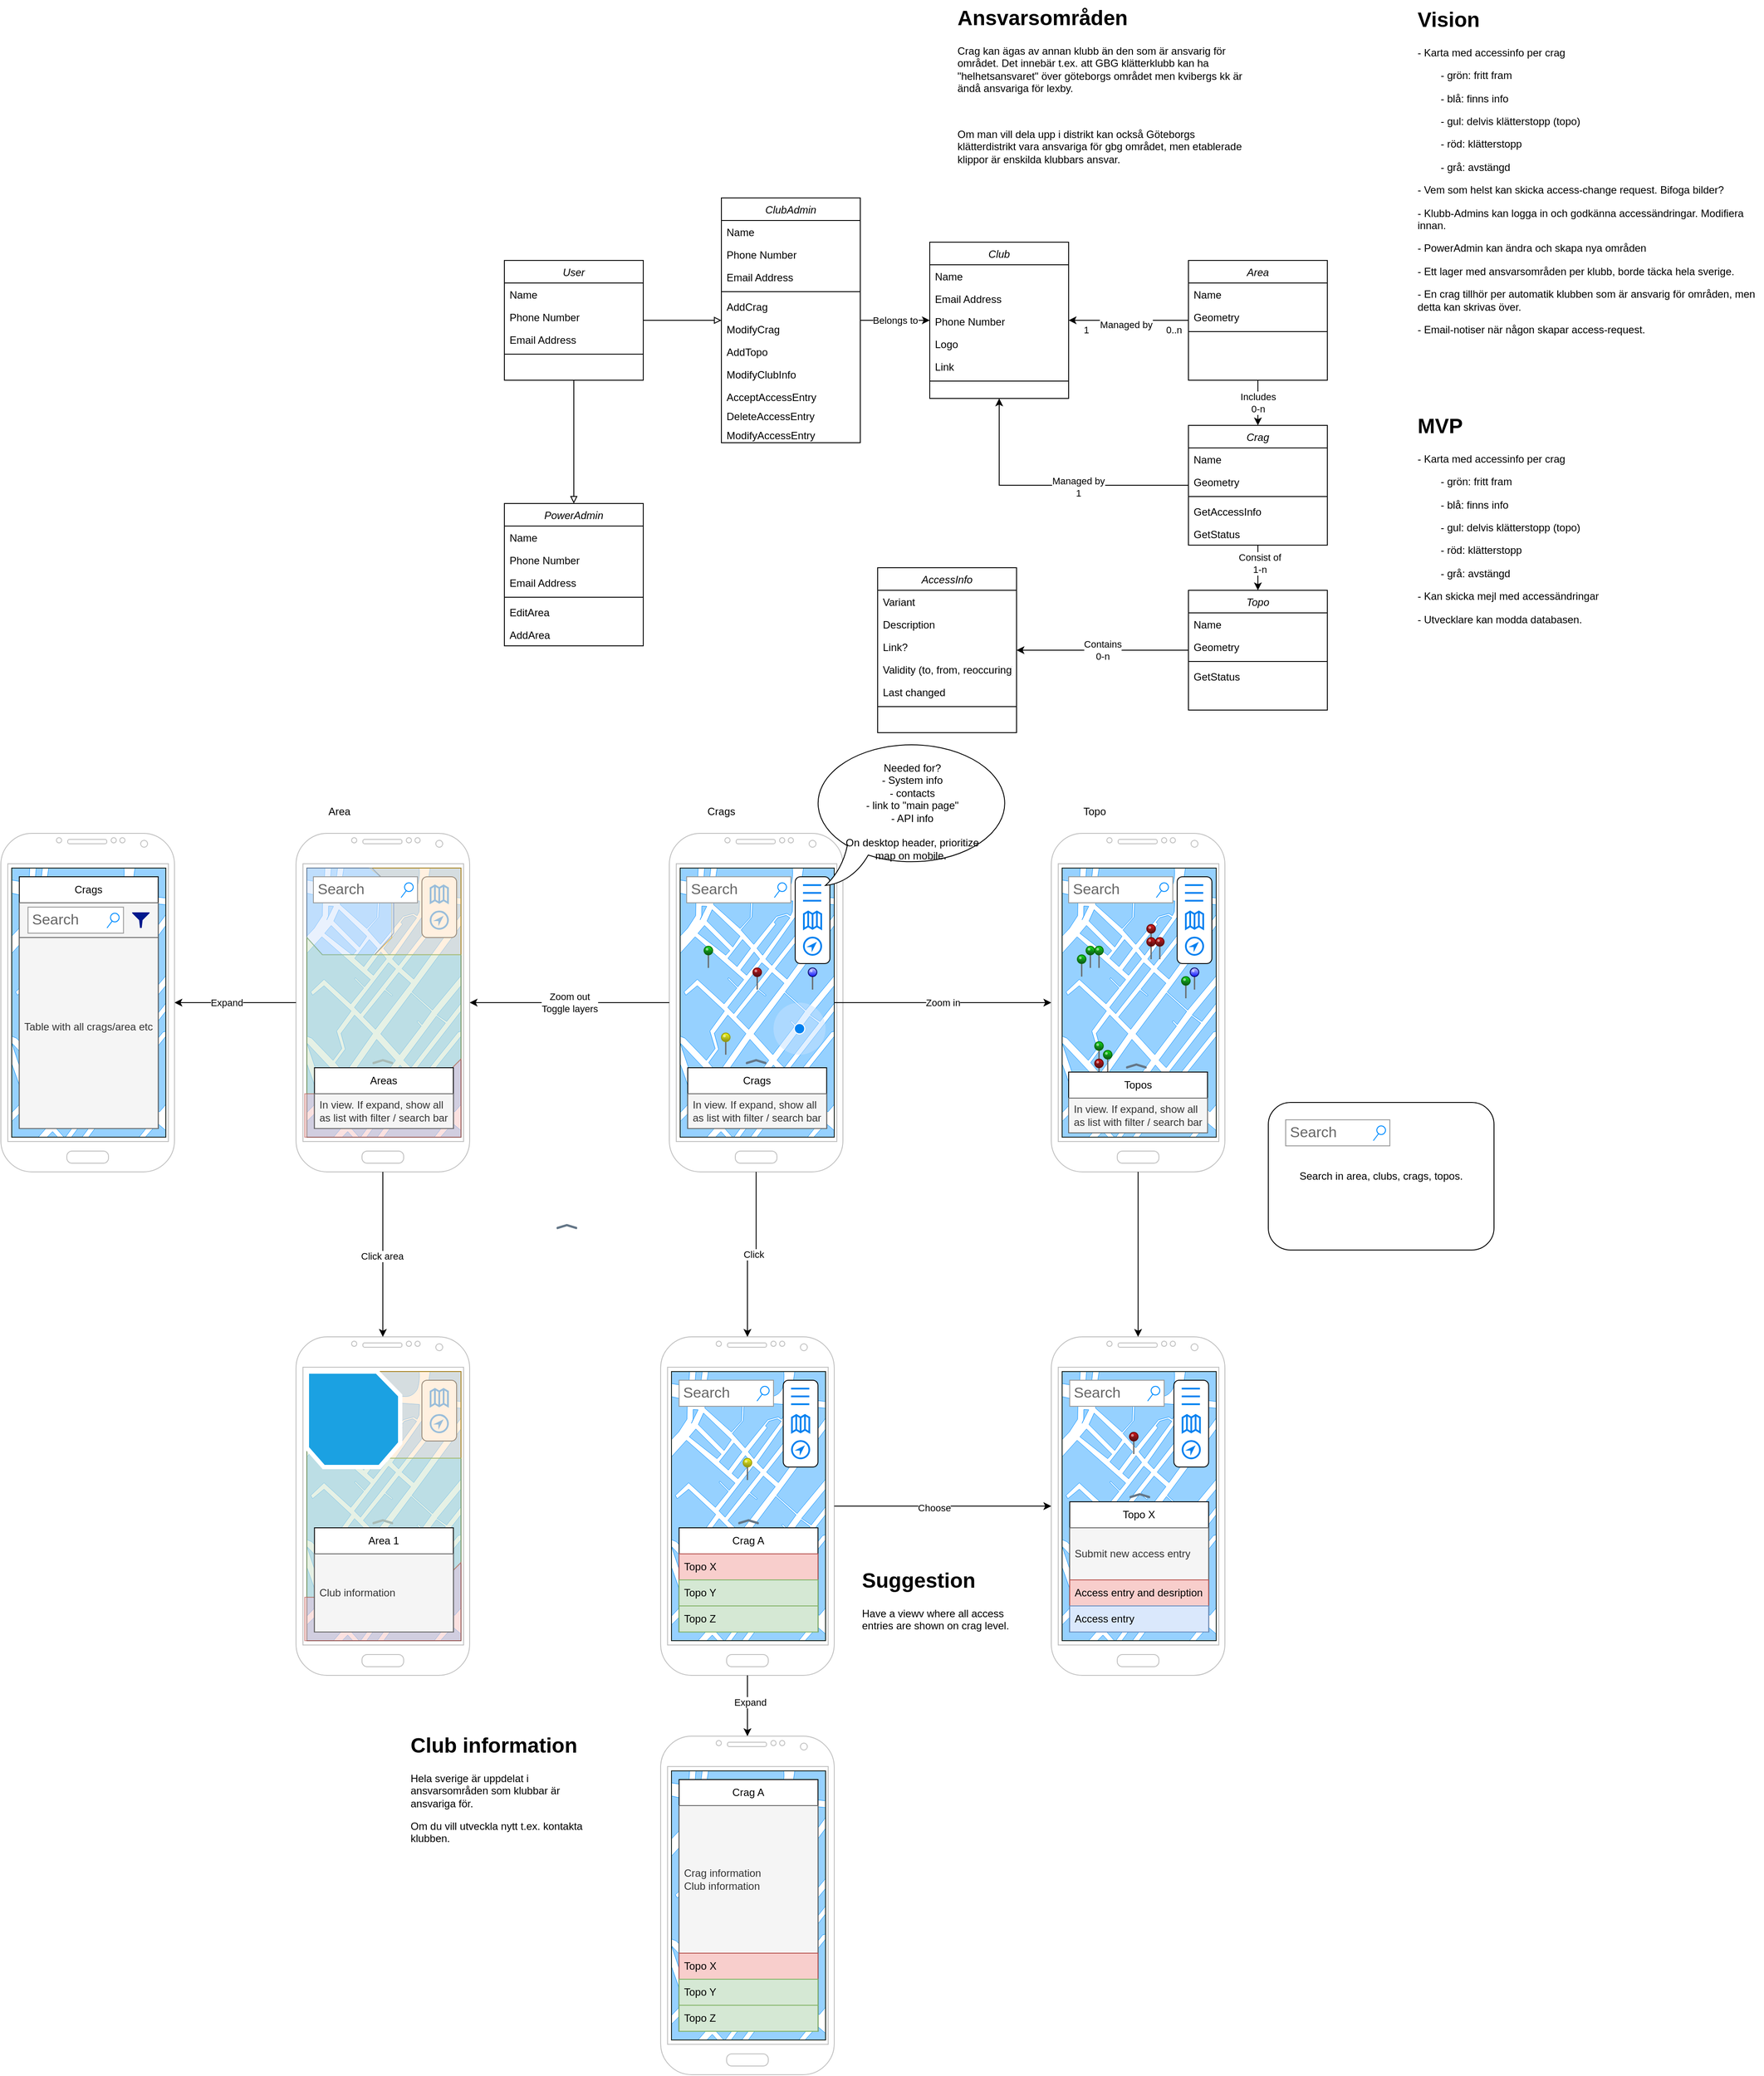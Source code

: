 <mxfile version="24.7.17">
  <diagram id="C5RBs43oDa-KdzZeNtuy" name="Page-1">
    <mxGraphModel dx="2577" dy="1195" grid="1" gridSize="10" guides="1" tooltips="1" connect="1" arrows="1" fold="1" page="1" pageScale="1" pageWidth="827" pageHeight="1169" math="0" shadow="0">
      <root>
        <mxCell id="WIyWlLk6GJQsqaUBKTNV-0" />
        <mxCell id="WIyWlLk6GJQsqaUBKTNV-1" parent="WIyWlLk6GJQsqaUBKTNV-0" />
        <mxCell id="SEc3y9HAmMfwV6sq2lIW-63" style="edgeStyle=orthogonalEdgeStyle;rounded=0;orthogonalLoop=1;jettySize=auto;html=1;" edge="1" parent="WIyWlLk6GJQsqaUBKTNV-1" source="SEc3y9HAmMfwV6sq2lIW-6" target="SEc3y9HAmMfwV6sq2lIW-18">
          <mxGeometry relative="1" as="geometry" />
        </mxCell>
        <mxCell id="SEc3y9HAmMfwV6sq2lIW-64" value="Consist of &lt;br&gt;1-n" style="edgeLabel;html=1;align=center;verticalAlign=middle;resizable=0;points=[];" vertex="1" connectable="0" parent="SEc3y9HAmMfwV6sq2lIW-63">
          <mxGeometry x="-0.2" y="2" relative="1" as="geometry">
            <mxPoint as="offset" />
          </mxGeometry>
        </mxCell>
        <mxCell id="SEc3y9HAmMfwV6sq2lIW-6" value="Crag" style="swimlane;fontStyle=2;align=center;verticalAlign=top;childLayout=stackLayout;horizontal=1;startSize=26;horizontalStack=0;resizeParent=1;resizeLast=0;collapsible=1;marginBottom=0;rounded=0;shadow=0;strokeWidth=1;" vertex="1" parent="WIyWlLk6GJQsqaUBKTNV-1">
          <mxGeometry x="678" y="790" width="160" height="138" as="geometry">
            <mxRectangle x="230" y="140" width="160" height="26" as="alternateBounds" />
          </mxGeometry>
        </mxCell>
        <mxCell id="SEc3y9HAmMfwV6sq2lIW-7" value="Name" style="text;align=left;verticalAlign=top;spacingLeft=4;spacingRight=4;overflow=hidden;rotatable=0;points=[[0,0.5],[1,0.5]];portConstraint=eastwest;" vertex="1" parent="SEc3y9HAmMfwV6sq2lIW-6">
          <mxGeometry y="26" width="160" height="26" as="geometry" />
        </mxCell>
        <mxCell id="SEc3y9HAmMfwV6sq2lIW-71" value="Geometry" style="text;align=left;verticalAlign=top;spacingLeft=4;spacingRight=4;overflow=hidden;rotatable=0;points=[[0,0.5],[1,0.5]];portConstraint=eastwest;" vertex="1" parent="SEc3y9HAmMfwV6sq2lIW-6">
          <mxGeometry y="52" width="160" height="26" as="geometry" />
        </mxCell>
        <mxCell id="SEc3y9HAmMfwV6sq2lIW-10" value="" style="line;html=1;strokeWidth=1;align=left;verticalAlign=middle;spacingTop=-1;spacingLeft=3;spacingRight=3;rotatable=0;labelPosition=right;points=[];portConstraint=eastwest;" vertex="1" parent="SEc3y9HAmMfwV6sq2lIW-6">
          <mxGeometry y="78" width="160" height="8" as="geometry" />
        </mxCell>
        <mxCell id="SEc3y9HAmMfwV6sq2lIW-11" value="GetAccessInfo" style="text;align=left;verticalAlign=top;spacingLeft=4;spacingRight=4;overflow=hidden;rotatable=0;points=[[0,0.5],[1,0.5]];portConstraint=eastwest;" vertex="1" parent="SEc3y9HAmMfwV6sq2lIW-6">
          <mxGeometry y="86" width="160" height="26" as="geometry" />
        </mxCell>
        <mxCell id="SEc3y9HAmMfwV6sq2lIW-79" value="GetStatus" style="text;align=left;verticalAlign=top;spacingLeft=4;spacingRight=4;overflow=hidden;rotatable=0;points=[[0,0.5],[1,0.5]];portConstraint=eastwest;" vertex="1" parent="SEc3y9HAmMfwV6sq2lIW-6">
          <mxGeometry y="112" width="160" height="26" as="geometry" />
        </mxCell>
        <mxCell id="SEc3y9HAmMfwV6sq2lIW-68" style="edgeStyle=orthogonalEdgeStyle;rounded=0;orthogonalLoop=1;jettySize=auto;html=1;" edge="1" parent="WIyWlLk6GJQsqaUBKTNV-1" source="SEc3y9HAmMfwV6sq2lIW-12">
          <mxGeometry relative="1" as="geometry">
            <mxPoint x="650" y="669" as="sourcePoint" />
            <mxPoint x="540" y="669" as="targetPoint" />
          </mxGeometry>
        </mxCell>
        <mxCell id="SEc3y9HAmMfwV6sq2lIW-69" value="Managed by" style="edgeLabel;html=1;align=center;verticalAlign=middle;resizable=0;points=[];" vertex="1" connectable="0" parent="SEc3y9HAmMfwV6sq2lIW-68">
          <mxGeometry x="0.046" y="4" relative="1" as="geometry">
            <mxPoint as="offset" />
          </mxGeometry>
        </mxCell>
        <mxCell id="SEc3y9HAmMfwV6sq2lIW-83" value="0..n" style="edgeLabel;html=1;align=center;verticalAlign=middle;resizable=0;points=[];" vertex="1" connectable="0" parent="SEc3y9HAmMfwV6sq2lIW-68">
          <mxGeometry x="-0.6" y="1" relative="1" as="geometry">
            <mxPoint x="10" y="10" as="offset" />
          </mxGeometry>
        </mxCell>
        <mxCell id="SEc3y9HAmMfwV6sq2lIW-84" value="1" style="edgeLabel;html=1;align=center;verticalAlign=middle;resizable=0;points=[];" vertex="1" connectable="0" parent="SEc3y9HAmMfwV6sq2lIW-68">
          <mxGeometry x="-0.618" y="-1" relative="1" as="geometry">
            <mxPoint x="-92" y="12" as="offset" />
          </mxGeometry>
        </mxCell>
        <mxCell id="SEc3y9HAmMfwV6sq2lIW-70" value="Includes&lt;br&gt;0-n" style="edgeStyle=orthogonalEdgeStyle;rounded=0;orthogonalLoop=1;jettySize=auto;html=1;" edge="1" parent="WIyWlLk6GJQsqaUBKTNV-1" source="SEc3y9HAmMfwV6sq2lIW-12" target="SEc3y9HAmMfwV6sq2lIW-6">
          <mxGeometry relative="1" as="geometry" />
        </mxCell>
        <mxCell id="SEc3y9HAmMfwV6sq2lIW-12" value="Area" style="swimlane;fontStyle=2;align=center;verticalAlign=top;childLayout=stackLayout;horizontal=1;startSize=26;horizontalStack=0;resizeParent=1;resizeLast=0;collapsible=1;marginBottom=0;rounded=0;shadow=0;strokeWidth=1;" vertex="1" parent="WIyWlLk6GJQsqaUBKTNV-1">
          <mxGeometry x="678" y="600" width="160" height="138" as="geometry">
            <mxRectangle x="230" y="140" width="160" height="26" as="alternateBounds" />
          </mxGeometry>
        </mxCell>
        <mxCell id="SEc3y9HAmMfwV6sq2lIW-13" value="Name" style="text;align=left;verticalAlign=top;spacingLeft=4;spacingRight=4;overflow=hidden;rotatable=0;points=[[0,0.5],[1,0.5]];portConstraint=eastwest;" vertex="1" parent="SEc3y9HAmMfwV6sq2lIW-12">
          <mxGeometry y="26" width="160" height="26" as="geometry" />
        </mxCell>
        <mxCell id="SEc3y9HAmMfwV6sq2lIW-14" value="Geometry" style="text;align=left;verticalAlign=top;spacingLeft=4;spacingRight=4;overflow=hidden;rotatable=0;points=[[0,0.5],[1,0.5]];portConstraint=eastwest;rounded=0;shadow=0;html=0;" vertex="1" parent="SEc3y9HAmMfwV6sq2lIW-12">
          <mxGeometry y="52" width="160" height="26" as="geometry" />
        </mxCell>
        <mxCell id="SEc3y9HAmMfwV6sq2lIW-16" value="" style="line;html=1;strokeWidth=1;align=left;verticalAlign=middle;spacingTop=-1;spacingLeft=3;spacingRight=3;rotatable=0;labelPosition=right;points=[];portConstraint=eastwest;" vertex="1" parent="SEc3y9HAmMfwV6sq2lIW-12">
          <mxGeometry y="78" width="160" height="8" as="geometry" />
        </mxCell>
        <mxCell id="SEc3y9HAmMfwV6sq2lIW-18" value="Topo" style="swimlane;fontStyle=2;align=center;verticalAlign=top;childLayout=stackLayout;horizontal=1;startSize=26;horizontalStack=0;resizeParent=1;resizeLast=0;collapsible=1;marginBottom=0;rounded=0;shadow=0;strokeWidth=1;" vertex="1" parent="WIyWlLk6GJQsqaUBKTNV-1">
          <mxGeometry x="678" y="980" width="160" height="138" as="geometry">
            <mxRectangle x="230" y="140" width="160" height="26" as="alternateBounds" />
          </mxGeometry>
        </mxCell>
        <mxCell id="SEc3y9HAmMfwV6sq2lIW-19" value="Name" style="text;align=left;verticalAlign=top;spacingLeft=4;spacingRight=4;overflow=hidden;rotatable=0;points=[[0,0.5],[1,0.5]];portConstraint=eastwest;" vertex="1" parent="SEc3y9HAmMfwV6sq2lIW-18">
          <mxGeometry y="26" width="160" height="26" as="geometry" />
        </mxCell>
        <mxCell id="SEc3y9HAmMfwV6sq2lIW-80" value="Geometry" style="text;align=left;verticalAlign=top;spacingLeft=4;spacingRight=4;overflow=hidden;rotatable=0;points=[[0,0.5],[1,0.5]];portConstraint=eastwest;" vertex="1" parent="SEc3y9HAmMfwV6sq2lIW-18">
          <mxGeometry y="52" width="160" height="26" as="geometry" />
        </mxCell>
        <mxCell id="SEc3y9HAmMfwV6sq2lIW-22" value="" style="line;html=1;strokeWidth=1;align=left;verticalAlign=middle;spacingTop=-1;spacingLeft=3;spacingRight=3;rotatable=0;labelPosition=right;points=[];portConstraint=eastwest;" vertex="1" parent="SEc3y9HAmMfwV6sq2lIW-18">
          <mxGeometry y="78" width="160" height="8" as="geometry" />
        </mxCell>
        <mxCell id="SEc3y9HAmMfwV6sq2lIW-73" value="GetStatus" style="text;align=left;verticalAlign=top;spacingLeft=4;spacingRight=4;overflow=hidden;rotatable=0;points=[[0,0.5],[1,0.5]];portConstraint=eastwest;" vertex="1" parent="SEc3y9HAmMfwV6sq2lIW-18">
          <mxGeometry y="86" width="160" height="26" as="geometry" />
        </mxCell>
        <mxCell id="SEc3y9HAmMfwV6sq2lIW-24" value="ClubAdmin" style="swimlane;fontStyle=2;align=center;verticalAlign=top;childLayout=stackLayout;horizontal=1;startSize=26;horizontalStack=0;resizeParent=1;resizeLast=0;collapsible=1;marginBottom=0;rounded=0;shadow=0;strokeWidth=1;" vertex="1" parent="WIyWlLk6GJQsqaUBKTNV-1">
          <mxGeometry x="140" y="528" width="160" height="282" as="geometry">
            <mxRectangle x="230" y="140" width="160" height="26" as="alternateBounds" />
          </mxGeometry>
        </mxCell>
        <mxCell id="SEc3y9HAmMfwV6sq2lIW-25" value="Name" style="text;align=left;verticalAlign=top;spacingLeft=4;spacingRight=4;overflow=hidden;rotatable=0;points=[[0,0.5],[1,0.5]];portConstraint=eastwest;" vertex="1" parent="SEc3y9HAmMfwV6sq2lIW-24">
          <mxGeometry y="26" width="160" height="26" as="geometry" />
        </mxCell>
        <mxCell id="SEc3y9HAmMfwV6sq2lIW-26" value="Phone Number" style="text;align=left;verticalAlign=top;spacingLeft=4;spacingRight=4;overflow=hidden;rotatable=0;points=[[0,0.5],[1,0.5]];portConstraint=eastwest;rounded=0;shadow=0;html=0;" vertex="1" parent="SEc3y9HAmMfwV6sq2lIW-24">
          <mxGeometry y="52" width="160" height="26" as="geometry" />
        </mxCell>
        <mxCell id="SEc3y9HAmMfwV6sq2lIW-27" value="Email Address" style="text;align=left;verticalAlign=top;spacingLeft=4;spacingRight=4;overflow=hidden;rotatable=0;points=[[0,0.5],[1,0.5]];portConstraint=eastwest;rounded=0;shadow=0;html=0;" vertex="1" parent="SEc3y9HAmMfwV6sq2lIW-24">
          <mxGeometry y="78" width="160" height="26" as="geometry" />
        </mxCell>
        <mxCell id="SEc3y9HAmMfwV6sq2lIW-28" value="" style="line;html=1;strokeWidth=1;align=left;verticalAlign=middle;spacingTop=-1;spacingLeft=3;spacingRight=3;rotatable=0;labelPosition=right;points=[];portConstraint=eastwest;" vertex="1" parent="SEc3y9HAmMfwV6sq2lIW-24">
          <mxGeometry y="104" width="160" height="8" as="geometry" />
        </mxCell>
        <mxCell id="SEc3y9HAmMfwV6sq2lIW-29" value="AddCrag" style="text;align=left;verticalAlign=top;spacingLeft=4;spacingRight=4;overflow=hidden;rotatable=0;points=[[0,0.5],[1,0.5]];portConstraint=eastwest;" vertex="1" parent="SEc3y9HAmMfwV6sq2lIW-24">
          <mxGeometry y="112" width="160" height="26" as="geometry" />
        </mxCell>
        <mxCell id="SEc3y9HAmMfwV6sq2lIW-88" value="ModifyCrag" style="text;align=left;verticalAlign=top;spacingLeft=4;spacingRight=4;overflow=hidden;rotatable=0;points=[[0,0.5],[1,0.5]];portConstraint=eastwest;" vertex="1" parent="SEc3y9HAmMfwV6sq2lIW-24">
          <mxGeometry y="138" width="160" height="26" as="geometry" />
        </mxCell>
        <mxCell id="SEc3y9HAmMfwV6sq2lIW-91" value="AddTopo" style="text;align=left;verticalAlign=top;spacingLeft=4;spacingRight=4;overflow=hidden;rotatable=0;points=[[0,0.5],[1,0.5]];portConstraint=eastwest;" vertex="1" parent="SEc3y9HAmMfwV6sq2lIW-24">
          <mxGeometry y="164" width="160" height="26" as="geometry" />
        </mxCell>
        <mxCell id="SEc3y9HAmMfwV6sq2lIW-85" value="ModifyClubInfo" style="text;align=left;verticalAlign=top;spacingLeft=4;spacingRight=4;overflow=hidden;rotatable=0;points=[[0,0.5],[1,0.5]];portConstraint=eastwest;" vertex="1" parent="SEc3y9HAmMfwV6sq2lIW-24">
          <mxGeometry y="190" width="160" height="26" as="geometry" />
        </mxCell>
        <mxCell id="SEc3y9HAmMfwV6sq2lIW-76" value="AcceptAccessEntry" style="text;align=left;verticalAlign=top;spacingLeft=4;spacingRight=4;overflow=hidden;rotatable=0;points=[[0,0.5],[1,0.5]];portConstraint=eastwest;" vertex="1" parent="SEc3y9HAmMfwV6sq2lIW-24">
          <mxGeometry y="216" width="160" height="22" as="geometry" />
        </mxCell>
        <mxCell id="SEc3y9HAmMfwV6sq2lIW-77" value="DeleteAccessEntry" style="text;align=left;verticalAlign=top;spacingLeft=4;spacingRight=4;overflow=hidden;rotatable=0;points=[[0,0.5],[1,0.5]];portConstraint=eastwest;" vertex="1" parent="SEc3y9HAmMfwV6sq2lIW-24">
          <mxGeometry y="238" width="160" height="22" as="geometry" />
        </mxCell>
        <mxCell id="SEc3y9HAmMfwV6sq2lIW-75" value="ModifyAccessEntry" style="text;align=left;verticalAlign=top;spacingLeft=4;spacingRight=4;overflow=hidden;rotatable=0;points=[[0,0.5],[1,0.5]];portConstraint=eastwest;" vertex="1" parent="SEc3y9HAmMfwV6sq2lIW-24">
          <mxGeometry y="260" width="160" height="22" as="geometry" />
        </mxCell>
        <mxCell id="SEc3y9HAmMfwV6sq2lIW-37" value="User" style="swimlane;fontStyle=2;align=center;verticalAlign=top;childLayout=stackLayout;horizontal=1;startSize=26;horizontalStack=0;resizeParent=1;resizeLast=0;collapsible=1;marginBottom=0;rounded=0;shadow=0;strokeWidth=1;" vertex="1" parent="WIyWlLk6GJQsqaUBKTNV-1">
          <mxGeometry x="-110" y="600" width="160" height="138" as="geometry">
            <mxRectangle x="230" y="140" width="160" height="26" as="alternateBounds" />
          </mxGeometry>
        </mxCell>
        <mxCell id="SEc3y9HAmMfwV6sq2lIW-38" value="Name" style="text;align=left;verticalAlign=top;spacingLeft=4;spacingRight=4;overflow=hidden;rotatable=0;points=[[0,0.5],[1,0.5]];portConstraint=eastwest;" vertex="1" parent="SEc3y9HAmMfwV6sq2lIW-37">
          <mxGeometry y="26" width="160" height="26" as="geometry" />
        </mxCell>
        <mxCell id="SEc3y9HAmMfwV6sq2lIW-39" value="Phone Number" style="text;align=left;verticalAlign=top;spacingLeft=4;spacingRight=4;overflow=hidden;rotatable=0;points=[[0,0.5],[1,0.5]];portConstraint=eastwest;rounded=0;shadow=0;html=0;" vertex="1" parent="SEc3y9HAmMfwV6sq2lIW-37">
          <mxGeometry y="52" width="160" height="26" as="geometry" />
        </mxCell>
        <mxCell id="SEc3y9HAmMfwV6sq2lIW-40" value="Email Address" style="text;align=left;verticalAlign=top;spacingLeft=4;spacingRight=4;overflow=hidden;rotatable=0;points=[[0,0.5],[1,0.5]];portConstraint=eastwest;rounded=0;shadow=0;html=0;" vertex="1" parent="SEc3y9HAmMfwV6sq2lIW-37">
          <mxGeometry y="78" width="160" height="26" as="geometry" />
        </mxCell>
        <mxCell id="SEc3y9HAmMfwV6sq2lIW-41" value="" style="line;html=1;strokeWidth=1;align=left;verticalAlign=middle;spacingTop=-1;spacingLeft=3;spacingRight=3;rotatable=0;labelPosition=right;points=[];portConstraint=eastwest;" vertex="1" parent="SEc3y9HAmMfwV6sq2lIW-37">
          <mxGeometry y="104" width="160" height="8" as="geometry" />
        </mxCell>
        <mxCell id="SEc3y9HAmMfwV6sq2lIW-43" value="PowerAdmin" style="swimlane;fontStyle=2;align=center;verticalAlign=top;childLayout=stackLayout;horizontal=1;startSize=26;horizontalStack=0;resizeParent=1;resizeLast=0;collapsible=1;marginBottom=0;rounded=0;shadow=0;strokeWidth=1;" vertex="1" parent="WIyWlLk6GJQsqaUBKTNV-1">
          <mxGeometry x="-110" y="880" width="160" height="164" as="geometry">
            <mxRectangle x="230" y="140" width="160" height="26" as="alternateBounds" />
          </mxGeometry>
        </mxCell>
        <mxCell id="SEc3y9HAmMfwV6sq2lIW-44" value="Name" style="text;align=left;verticalAlign=top;spacingLeft=4;spacingRight=4;overflow=hidden;rotatable=0;points=[[0,0.5],[1,0.5]];portConstraint=eastwest;" vertex="1" parent="SEc3y9HAmMfwV6sq2lIW-43">
          <mxGeometry y="26" width="160" height="26" as="geometry" />
        </mxCell>
        <mxCell id="SEc3y9HAmMfwV6sq2lIW-45" value="Phone Number" style="text;align=left;verticalAlign=top;spacingLeft=4;spacingRight=4;overflow=hidden;rotatable=0;points=[[0,0.5],[1,0.5]];portConstraint=eastwest;rounded=0;shadow=0;html=0;" vertex="1" parent="SEc3y9HAmMfwV6sq2lIW-43">
          <mxGeometry y="52" width="160" height="26" as="geometry" />
        </mxCell>
        <mxCell id="SEc3y9HAmMfwV6sq2lIW-46" value="Email Address" style="text;align=left;verticalAlign=top;spacingLeft=4;spacingRight=4;overflow=hidden;rotatable=0;points=[[0,0.5],[1,0.5]];portConstraint=eastwest;rounded=0;shadow=0;html=0;" vertex="1" parent="SEc3y9HAmMfwV6sq2lIW-43">
          <mxGeometry y="78" width="160" height="26" as="geometry" />
        </mxCell>
        <mxCell id="SEc3y9HAmMfwV6sq2lIW-47" value="" style="line;html=1;strokeWidth=1;align=left;verticalAlign=middle;spacingTop=-1;spacingLeft=3;spacingRight=3;rotatable=0;labelPosition=right;points=[];portConstraint=eastwest;" vertex="1" parent="SEc3y9HAmMfwV6sq2lIW-43">
          <mxGeometry y="104" width="160" height="8" as="geometry" />
        </mxCell>
        <mxCell id="SEc3y9HAmMfwV6sq2lIW-87" value="EditArea" style="text;align=left;verticalAlign=top;spacingLeft=4;spacingRight=4;overflow=hidden;rotatable=0;points=[[0,0.5],[1,0.5]];portConstraint=eastwest;" vertex="1" parent="SEc3y9HAmMfwV6sq2lIW-43">
          <mxGeometry y="112" width="160" height="26" as="geometry" />
        </mxCell>
        <mxCell id="SEc3y9HAmMfwV6sq2lIW-48" value="AddArea" style="text;align=left;verticalAlign=top;spacingLeft=4;spacingRight=4;overflow=hidden;rotatable=0;points=[[0,0.5],[1,0.5]];portConstraint=eastwest;" vertex="1" parent="SEc3y9HAmMfwV6sq2lIW-43">
          <mxGeometry y="138" width="160" height="26" as="geometry" />
        </mxCell>
        <mxCell id="SEc3y9HAmMfwV6sq2lIW-49" value="Club" style="swimlane;fontStyle=2;align=center;verticalAlign=top;childLayout=stackLayout;horizontal=1;startSize=26;horizontalStack=0;resizeParent=1;resizeLast=0;collapsible=1;marginBottom=0;rounded=0;shadow=0;strokeWidth=1;" vertex="1" parent="WIyWlLk6GJQsqaUBKTNV-1">
          <mxGeometry x="380" y="579" width="160" height="180" as="geometry">
            <mxRectangle x="230" y="140" width="160" height="26" as="alternateBounds" />
          </mxGeometry>
        </mxCell>
        <mxCell id="SEc3y9HAmMfwV6sq2lIW-50" value="Name" style="text;align=left;verticalAlign=top;spacingLeft=4;spacingRight=4;overflow=hidden;rotatable=0;points=[[0,0.5],[1,0.5]];portConstraint=eastwest;" vertex="1" parent="SEc3y9HAmMfwV6sq2lIW-49">
          <mxGeometry y="26" width="160" height="26" as="geometry" />
        </mxCell>
        <mxCell id="SEc3y9HAmMfwV6sq2lIW-89" value="Email Address" style="text;align=left;verticalAlign=top;spacingLeft=4;spacingRight=4;overflow=hidden;rotatable=0;points=[[0,0.5],[1,0.5]];portConstraint=eastwest;rounded=0;shadow=0;html=0;" vertex="1" parent="SEc3y9HAmMfwV6sq2lIW-49">
          <mxGeometry y="52" width="160" height="26" as="geometry" />
        </mxCell>
        <mxCell id="SEc3y9HAmMfwV6sq2lIW-51" value="Phone Number" style="text;align=left;verticalAlign=top;spacingLeft=4;spacingRight=4;overflow=hidden;rotatable=0;points=[[0,0.5],[1,0.5]];portConstraint=eastwest;rounded=0;shadow=0;html=0;" vertex="1" parent="SEc3y9HAmMfwV6sq2lIW-49">
          <mxGeometry y="78" width="160" height="26" as="geometry" />
        </mxCell>
        <mxCell id="SEc3y9HAmMfwV6sq2lIW-90" value="Logo" style="text;align=left;verticalAlign=top;spacingLeft=4;spacingRight=4;overflow=hidden;rotatable=0;points=[[0,0.5],[1,0.5]];portConstraint=eastwest;rounded=0;shadow=0;html=0;" vertex="1" parent="SEc3y9HAmMfwV6sq2lIW-49">
          <mxGeometry y="104" width="160" height="26" as="geometry" />
        </mxCell>
        <mxCell id="SEc3y9HAmMfwV6sq2lIW-52" value="Link" style="text;align=left;verticalAlign=top;spacingLeft=4;spacingRight=4;overflow=hidden;rotatable=0;points=[[0,0.5],[1,0.5]];portConstraint=eastwest;rounded=0;shadow=0;html=0;" vertex="1" parent="SEc3y9HAmMfwV6sq2lIW-49">
          <mxGeometry y="130" width="160" height="26" as="geometry" />
        </mxCell>
        <mxCell id="SEc3y9HAmMfwV6sq2lIW-53" value="" style="line;html=1;strokeWidth=1;align=left;verticalAlign=middle;spacingTop=-1;spacingLeft=3;spacingRight=3;rotatable=0;labelPosition=right;points=[];portConstraint=eastwest;" vertex="1" parent="SEc3y9HAmMfwV6sq2lIW-49">
          <mxGeometry y="156" width="160" height="8" as="geometry" />
        </mxCell>
        <mxCell id="SEc3y9HAmMfwV6sq2lIW-55" value="AccessInfo" style="swimlane;fontStyle=2;align=center;verticalAlign=top;childLayout=stackLayout;horizontal=1;startSize=26;horizontalStack=0;resizeParent=1;resizeLast=0;collapsible=1;marginBottom=0;rounded=0;shadow=0;strokeWidth=1;" vertex="1" parent="WIyWlLk6GJQsqaUBKTNV-1">
          <mxGeometry x="320" y="954" width="160" height="190" as="geometry">
            <mxRectangle x="230" y="140" width="160" height="26" as="alternateBounds" />
          </mxGeometry>
        </mxCell>
        <mxCell id="SEc3y9HAmMfwV6sq2lIW-56" value="Variant" style="text;align=left;verticalAlign=top;spacingLeft=4;spacingRight=4;overflow=hidden;rotatable=0;points=[[0,0.5],[1,0.5]];portConstraint=eastwest;" vertex="1" parent="SEc3y9HAmMfwV6sq2lIW-55">
          <mxGeometry y="26" width="160" height="26" as="geometry" />
        </mxCell>
        <mxCell id="SEc3y9HAmMfwV6sq2lIW-57" value="Description" style="text;align=left;verticalAlign=top;spacingLeft=4;spacingRight=4;overflow=hidden;rotatable=0;points=[[0,0.5],[1,0.5]];portConstraint=eastwest;rounded=0;shadow=0;html=0;" vertex="1" parent="SEc3y9HAmMfwV6sq2lIW-55">
          <mxGeometry y="52" width="160" height="26" as="geometry" />
        </mxCell>
        <mxCell id="SEc3y9HAmMfwV6sq2lIW-58" value="Link?" style="text;align=left;verticalAlign=top;spacingLeft=4;spacingRight=4;overflow=hidden;rotatable=0;points=[[0,0.5],[1,0.5]];portConstraint=eastwest;rounded=0;shadow=0;html=0;" vertex="1" parent="SEc3y9HAmMfwV6sq2lIW-55">
          <mxGeometry y="78" width="160" height="26" as="geometry" />
        </mxCell>
        <mxCell id="SEc3y9HAmMfwV6sq2lIW-78" value="Validity (to, from, reoccuring)" style="text;align=left;verticalAlign=top;spacingLeft=4;spacingRight=4;overflow=hidden;rotatable=0;points=[[0,0.5],[1,0.5]];portConstraint=eastwest;rounded=0;shadow=0;html=0;" vertex="1" parent="SEc3y9HAmMfwV6sq2lIW-55">
          <mxGeometry y="104" width="160" height="26" as="geometry" />
        </mxCell>
        <mxCell id="SEc3y9HAmMfwV6sq2lIW-72" value="Last changed" style="text;align=left;verticalAlign=top;spacingLeft=4;spacingRight=4;overflow=hidden;rotatable=0;points=[[0,0.5],[1,0.5]];portConstraint=eastwest;rounded=0;shadow=0;html=0;" vertex="1" parent="SEc3y9HAmMfwV6sq2lIW-55">
          <mxGeometry y="130" width="160" height="26" as="geometry" />
        </mxCell>
        <mxCell id="SEc3y9HAmMfwV6sq2lIW-59" value="" style="line;html=1;strokeWidth=1;align=left;verticalAlign=middle;spacingTop=-1;spacingLeft=3;spacingRight=3;rotatable=0;labelPosition=right;points=[];portConstraint=eastwest;" vertex="1" parent="SEc3y9HAmMfwV6sq2lIW-55">
          <mxGeometry y="156" width="160" height="8" as="geometry" />
        </mxCell>
        <mxCell id="SEc3y9HAmMfwV6sq2lIW-62" value="Contains&lt;br&gt;0-n" style="edgeStyle=orthogonalEdgeStyle;rounded=0;orthogonalLoop=1;jettySize=auto;html=1;" edge="1" parent="WIyWlLk6GJQsqaUBKTNV-1" source="SEc3y9HAmMfwV6sq2lIW-18" target="SEc3y9HAmMfwV6sq2lIW-55">
          <mxGeometry relative="1" as="geometry" />
        </mxCell>
        <mxCell id="SEc3y9HAmMfwV6sq2lIW-65" style="edgeStyle=orthogonalEdgeStyle;rounded=0;orthogonalLoop=1;jettySize=auto;html=1;" edge="1" parent="WIyWlLk6GJQsqaUBKTNV-1" source="SEc3y9HAmMfwV6sq2lIW-6" target="SEc3y9HAmMfwV6sq2lIW-49">
          <mxGeometry relative="1" as="geometry" />
        </mxCell>
        <mxCell id="SEc3y9HAmMfwV6sq2lIW-66" value="Managed by &lt;br&gt;1" style="edgeLabel;html=1;align=center;verticalAlign=middle;resizable=0;points=[];" vertex="1" connectable="0" parent="SEc3y9HAmMfwV6sq2lIW-65">
          <mxGeometry x="-0.191" y="2" relative="1" as="geometry">
            <mxPoint x="1" as="offset" />
          </mxGeometry>
        </mxCell>
        <mxCell id="SEc3y9HAmMfwV6sq2lIW-74" value="Belongs to" style="edgeStyle=orthogonalEdgeStyle;rounded=0;orthogonalLoop=1;jettySize=auto;html=1;" edge="1" parent="WIyWlLk6GJQsqaUBKTNV-1" source="SEc3y9HAmMfwV6sq2lIW-24" target="SEc3y9HAmMfwV6sq2lIW-49">
          <mxGeometry relative="1" as="geometry" />
        </mxCell>
        <mxCell id="SEc3y9HAmMfwV6sq2lIW-81" style="edgeStyle=orthogonalEdgeStyle;rounded=0;orthogonalLoop=1;jettySize=auto;html=1;endArrow=block;endFill=0;" edge="1" parent="WIyWlLk6GJQsqaUBKTNV-1" source="SEc3y9HAmMfwV6sq2lIW-37" target="SEc3y9HAmMfwV6sq2lIW-24">
          <mxGeometry relative="1" as="geometry" />
        </mxCell>
        <mxCell id="SEc3y9HAmMfwV6sq2lIW-82" value="&lt;h1 style=&quot;margin-top: 0px;&quot;&gt;Vision&lt;/h1&gt;&lt;p&gt;- Karta med accessinfo per crag&lt;/p&gt;&lt;p&gt;&lt;span style=&quot;white-space: pre;&quot;&gt;&#x9;&lt;/span&gt;- grön: fritt fram&lt;br&gt;&lt;/p&gt;&lt;p&gt;&lt;span style=&quot;white-space: pre;&quot;&gt;&#x9;&lt;/span&gt;- blå: finns info&lt;br&gt;&lt;/p&gt;&lt;p&gt;&lt;span style=&quot;white-space: pre;&quot;&gt;&#x9;&lt;/span&gt;- gul: delvis klätterstopp (topo)&lt;br&gt;&lt;/p&gt;&lt;p&gt;&lt;span style=&quot;white-space: pre;&quot;&gt;&#x9;&lt;/span&gt;- röd: klätterstopp&lt;br&gt;&lt;/p&gt;&lt;p&gt;&lt;span style=&quot;white-space: pre;&quot;&gt;&#x9;&lt;/span&gt;- grå: avstängd&lt;br&gt;&lt;/p&gt;&lt;p&gt;- Vem som helst kan skicka access-change request. Bifoga bilder?&amp;nbsp;&lt;/p&gt;&lt;p&gt;- Klubb-Admins kan logga in och godkänna accessändringar. Modifiera innan.&amp;nbsp;&lt;/p&gt;&lt;p&gt;- PowerAdmin kan ändra och skapa nya områden&lt;/p&gt;&lt;p&gt;- Ett lager med ansvarsområden per klubb, borde täcka hela sverige.&amp;nbsp;&lt;/p&gt;&lt;p&gt;- En crag tillhör per automatik klubben som är ansvarig för områden, men detta kan skrivas över.&amp;nbsp;&lt;/p&gt;&lt;p&gt;- Email-notiser när någon skapar access-request.&lt;/p&gt;" style="text;html=1;whiteSpace=wrap;overflow=hidden;rounded=0;" vertex="1" parent="WIyWlLk6GJQsqaUBKTNV-1">
          <mxGeometry x="940" y="302" width="400" height="468" as="geometry" />
        </mxCell>
        <mxCell id="SEc3y9HAmMfwV6sq2lIW-86" style="edgeStyle=orthogonalEdgeStyle;rounded=0;orthogonalLoop=1;jettySize=auto;html=1;endArrow=block;endFill=0;" edge="1" parent="WIyWlLk6GJQsqaUBKTNV-1" source="SEc3y9HAmMfwV6sq2lIW-37" target="SEc3y9HAmMfwV6sq2lIW-43">
          <mxGeometry relative="1" as="geometry">
            <mxPoint x="60" y="679" as="sourcePoint" />
            <mxPoint x="140" y="679" as="targetPoint" />
          </mxGeometry>
        </mxCell>
        <mxCell id="SEc3y9HAmMfwV6sq2lIW-92" value="&lt;h1 style=&quot;margin-top: 0px;&quot;&gt;MVP&lt;/h1&gt;&lt;p&gt;- Karta med accessinfo per crag&lt;/p&gt;&lt;p&gt;&lt;span style=&quot;white-space: pre;&quot;&gt;&#x9;&lt;/span&gt;- grön: fritt fram&lt;br&gt;&lt;/p&gt;&lt;p&gt;&lt;span style=&quot;white-space: pre;&quot;&gt;&#x9;&lt;/span&gt;- blå: finns info&lt;br&gt;&lt;/p&gt;&lt;p&gt;&lt;span style=&quot;white-space: pre;&quot;&gt;&#x9;&lt;/span&gt;- gul: delvis klätterstopp (topo)&lt;br&gt;&lt;/p&gt;&lt;p&gt;&lt;span style=&quot;white-space: pre;&quot;&gt;&#x9;&lt;/span&gt;- röd: klätterstopp&lt;br&gt;&lt;/p&gt;&lt;p&gt;&lt;span style=&quot;white-space: pre;&quot;&gt;&#x9;&lt;/span&gt;- grå: avstängd&lt;/p&gt;&lt;p&gt;- Kan skicka mejl med accessändringar&lt;/p&gt;&lt;p&gt;- Utvecklare kan modda databasen.&lt;/p&gt;" style="text;html=1;whiteSpace=wrap;overflow=hidden;rounded=0;" vertex="1" parent="WIyWlLk6GJQsqaUBKTNV-1">
          <mxGeometry x="940" y="770" width="400" height="468" as="geometry" />
        </mxCell>
        <mxCell id="SEc3y9HAmMfwV6sq2lIW-95" value="" style="group" vertex="1" connectable="0" parent="WIyWlLk6GJQsqaUBKTNV-1">
          <mxGeometry x="80" y="1260" width="200" height="410" as="geometry" />
        </mxCell>
        <mxCell id="SEc3y9HAmMfwV6sq2lIW-94" value="" style="verticalLabelPosition=bottom;verticalAlign=top;html=1;shadow=0;dashed=0;strokeWidth=1;shape=mxgraph.ios.iBgMap;strokeColor=#18211b;strokeColor2=#008cff;fillColor2=#96D1FF;" vertex="1" parent="SEc3y9HAmMfwV6sq2lIW-95">
          <mxGeometry x="12.5" y="40" width="177.5" height="310" as="geometry" />
        </mxCell>
        <mxCell id="SEc3y9HAmMfwV6sq2lIW-96" value="" style="verticalLabelPosition=top;html=1;shadow=0;dashed=0;verticalAlign=bottom;strokeWidth=1;shape=mxgraph.ios.iPin;fillColor2=#00dd00;fillColor3=#004400;strokeColor=#006600;" vertex="1" parent="SEc3y9HAmMfwV6sq2lIW-95">
          <mxGeometry x="40" y="130" width="10" height="25" as="geometry" />
        </mxCell>
        <mxCell id="SEc3y9HAmMfwV6sq2lIW-97" value="" style="verticalLabelPosition=top;html=1;shadow=0;dashed=0;verticalAlign=bottom;strokeWidth=1;shape=mxgraph.ios.iPin;fillColor2=#dd0000;fillColor3=#440000;strokeColor=#660000;" vertex="1" parent="SEc3y9HAmMfwV6sq2lIW-95">
          <mxGeometry x="96.25" y="155" width="10" height="25" as="geometry" />
        </mxCell>
        <mxCell id="SEc3y9HAmMfwV6sq2lIW-98" value="" style="verticalLabelPosition=top;html=1;shadow=0;dashed=0;verticalAlign=bottom;strokeWidth=1;shape=mxgraph.ios.iPin;fillColor2=#ffff00;fillColor3=#888800;strokeColor=#999900;" vertex="1" parent="SEc3y9HAmMfwV6sq2lIW-95">
          <mxGeometry x="60" y="230" width="10" height="25" as="geometry" />
        </mxCell>
        <mxCell id="SEc3y9HAmMfwV6sq2lIW-99" value="" style="verticalLabelPosition=top;html=1;shadow=0;dashed=0;verticalAlign=bottom;strokeWidth=1;shape=mxgraph.ios.iPin;fillColor2=#ccccff;fillColor3=#0000ff;strokeColor=#000066;" vertex="1" parent="SEc3y9HAmMfwV6sq2lIW-95">
          <mxGeometry x="160" y="155" width="10" height="25" as="geometry" />
        </mxCell>
        <mxCell id="SEc3y9HAmMfwV6sq2lIW-168" value="" style="html=1;verticalLabelPosition=bottom;labelBackgroundColor=#ffffff;verticalAlign=top;shadow=0;dashed=0;strokeWidth=2;shape=mxgraph.ios7.misc.current_location;strokeColor=#ffffff;fillColor=#0080F0;sketch=0;" vertex="1" parent="SEc3y9HAmMfwV6sq2lIW-95">
          <mxGeometry x="120" y="195" width="60" height="60" as="geometry" />
        </mxCell>
        <mxCell id="SEc3y9HAmMfwV6sq2lIW-184" value="" style="group" vertex="1" connectable="0" parent="SEc3y9HAmMfwV6sq2lIW-95">
          <mxGeometry width="200" height="410" as="geometry" />
        </mxCell>
        <mxCell id="SEc3y9HAmMfwV6sq2lIW-93" value="" style="verticalLabelPosition=bottom;verticalAlign=top;html=1;shadow=0;dashed=0;strokeWidth=1;shape=mxgraph.android.phone2;strokeColor=#c0c0c0;" vertex="1" parent="SEc3y9HAmMfwV6sq2lIW-184">
          <mxGeometry width="200" height="390" as="geometry" />
        </mxCell>
        <mxCell id="SEc3y9HAmMfwV6sq2lIW-291" value="" style="group" vertex="1" connectable="0" parent="SEc3y9HAmMfwV6sq2lIW-184">
          <mxGeometry x="145" y="50" width="40" height="100" as="geometry" />
        </mxCell>
        <mxCell id="SEc3y9HAmMfwV6sq2lIW-286" value="" style="rounded=1;whiteSpace=wrap;html=1;" vertex="1" parent="SEc3y9HAmMfwV6sq2lIW-291">
          <mxGeometry width="40" height="100" as="geometry" />
        </mxCell>
        <mxCell id="SEc3y9HAmMfwV6sq2lIW-287" value="" style="html=1;verticalLabelPosition=bottom;align=center;labelBackgroundColor=#ffffff;verticalAlign=top;strokeWidth=2;strokeColor=#0080F0;shadow=0;dashed=0;shape=mxgraph.ios7.icons.map;" vertex="1" parent="SEc3y9HAmMfwV6sq2lIW-291">
          <mxGeometry x="10" y="40" width="20" height="20" as="geometry" />
        </mxCell>
        <mxCell id="SEc3y9HAmMfwV6sq2lIW-288" value="" style="html=1;verticalLabelPosition=bottom;align=center;labelBackgroundColor=#ffffff;verticalAlign=top;strokeWidth=2;strokeColor=#0080F0;shadow=0;dashed=0;shape=mxgraph.ios7.icons.location_2;" vertex="1" parent="SEc3y9HAmMfwV6sq2lIW-291">
          <mxGeometry x="10" y="70" width="20" height="20" as="geometry" />
        </mxCell>
        <mxCell id="SEc3y9HAmMfwV6sq2lIW-283" value="" style="html=1;verticalLabelPosition=bottom;align=center;labelBackgroundColor=#ffffff;verticalAlign=top;strokeWidth=2;strokeColor=#0080F0;shadow=0;dashed=0;shape=mxgraph.ios7.icons.most_viewed;pointerEvents=1" vertex="1" parent="SEc3y9HAmMfwV6sq2lIW-291">
          <mxGeometry x="1.8" y="7.2" width="28.2" height="22.8" as="geometry" />
        </mxCell>
        <mxCell id="SEc3y9HAmMfwV6sq2lIW-323" value="" style="html=1;verticalLabelPosition=bottom;labelBackgroundColor=#ffffff;verticalAlign=top;shadow=0;dashed=0;strokeWidth=2;shape=mxgraph.ios7.misc.expand;fillColor=#647687;fontColor=#ffffff;strokeColor=#314354;" vertex="1" parent="SEc3y9HAmMfwV6sq2lIW-184">
          <mxGeometry x="88" y="260" width="24" height="6" as="geometry" />
        </mxCell>
        <mxCell id="SEc3y9HAmMfwV6sq2lIW-270" value="Search" style="strokeWidth=1;shadow=0;dashed=0;align=center;html=1;shape=mxgraph.mockup.forms.searchBox;strokeColor=#999999;mainText=;strokeColor2=#008cff;fontColor=#666666;fontSize=17;align=left;spacingLeft=3;whiteSpace=wrap;" vertex="1" parent="SEc3y9HAmMfwV6sq2lIW-95">
          <mxGeometry x="20" y="50" width="120" height="30" as="geometry" />
        </mxCell>
        <mxCell id="SEc3y9HAmMfwV6sq2lIW-310" value="Crags" style="swimlane;fontStyle=0;childLayout=stackLayout;horizontal=1;startSize=30;horizontalStack=0;resizeParent=1;resizeParentMax=0;resizeLast=0;collapsible=1;marginBottom=0;whiteSpace=wrap;html=1;" vertex="1" parent="SEc3y9HAmMfwV6sq2lIW-95">
          <mxGeometry x="21.25" y="270" width="160" height="70" as="geometry" />
        </mxCell>
        <mxCell id="SEc3y9HAmMfwV6sq2lIW-314" value="In view. If expand, show all as list with filter / search bar" style="text;align=left;verticalAlign=middle;spacingLeft=4;spacingRight=4;overflow=hidden;points=[[0,0.5],[1,0.5]];portConstraint=eastwest;rotatable=0;whiteSpace=wrap;html=1;fillColor=#f5f5f5;fontColor=#333333;strokeColor=#666666;" vertex="1" parent="SEc3y9HAmMfwV6sq2lIW-310">
          <mxGeometry y="30" width="160" height="40" as="geometry" />
        </mxCell>
        <mxCell id="SEc3y9HAmMfwV6sq2lIW-100" value="" style="group" vertex="1" connectable="0" parent="WIyWlLk6GJQsqaUBKTNV-1">
          <mxGeometry x="520" y="1260" width="200" height="390" as="geometry" />
        </mxCell>
        <mxCell id="SEc3y9HAmMfwV6sq2lIW-101" value="" style="verticalLabelPosition=bottom;verticalAlign=top;html=1;shadow=0;dashed=0;strokeWidth=1;shape=mxgraph.android.phone2;strokeColor=#c0c0c0;" vertex="1" parent="SEc3y9HAmMfwV6sq2lIW-100">
          <mxGeometry width="200" height="390" as="geometry" />
        </mxCell>
        <mxCell id="SEc3y9HAmMfwV6sq2lIW-102" value="" style="verticalLabelPosition=bottom;verticalAlign=top;html=1;shadow=0;dashed=0;strokeWidth=1;shape=mxgraph.ios.iBgMap;strokeColor=#18211b;strokeColor2=#008cff;fillColor2=#96D1FF;" vertex="1" parent="SEc3y9HAmMfwV6sq2lIW-100">
          <mxGeometry x="12.5" y="40" width="177.5" height="310" as="geometry" />
        </mxCell>
        <mxCell id="SEc3y9HAmMfwV6sq2lIW-103" value="" style="verticalLabelPosition=top;html=1;shadow=0;dashed=0;verticalAlign=bottom;strokeWidth=1;shape=mxgraph.ios.iPin;fillColor2=#00dd00;fillColor3=#004400;strokeColor=#006600;" vertex="1" parent="SEc3y9HAmMfwV6sq2lIW-100">
          <mxGeometry x="40" y="130" width="10" height="25" as="geometry" />
        </mxCell>
        <mxCell id="SEc3y9HAmMfwV6sq2lIW-104" value="" style="verticalLabelPosition=top;html=1;shadow=0;dashed=0;verticalAlign=bottom;strokeWidth=1;shape=mxgraph.ios.iPin;fillColor2=#dd0000;fillColor3=#440000;strokeColor=#660000;" vertex="1" parent="SEc3y9HAmMfwV6sq2lIW-100">
          <mxGeometry x="110" y="105" width="10" height="25" as="geometry" />
        </mxCell>
        <mxCell id="SEc3y9HAmMfwV6sq2lIW-106" value="" style="verticalLabelPosition=top;html=1;shadow=0;dashed=0;verticalAlign=bottom;strokeWidth=1;shape=mxgraph.ios.iPin;fillColor2=#ccccff;fillColor3=#0000ff;strokeColor=#000066;" vertex="1" parent="SEc3y9HAmMfwV6sq2lIW-100">
          <mxGeometry x="160" y="155" width="10" height="25" as="geometry" />
        </mxCell>
        <mxCell id="SEc3y9HAmMfwV6sq2lIW-110" value="" style="verticalLabelPosition=top;html=1;shadow=0;dashed=0;verticalAlign=bottom;strokeWidth=1;shape=mxgraph.ios.iPin;fillColor2=#00dd00;fillColor3=#004400;strokeColor=#006600;" vertex="1" parent="SEc3y9HAmMfwV6sq2lIW-100">
          <mxGeometry x="50" y="130" width="10" height="25" as="geometry" />
        </mxCell>
        <mxCell id="SEc3y9HAmMfwV6sq2lIW-111" value="" style="verticalLabelPosition=top;html=1;shadow=0;dashed=0;verticalAlign=bottom;strokeWidth=1;shape=mxgraph.ios.iPin;fillColor2=#00dd00;fillColor3=#004400;strokeColor=#006600;" vertex="1" parent="SEc3y9HAmMfwV6sq2lIW-100">
          <mxGeometry x="30" y="140" width="10" height="25" as="geometry" />
        </mxCell>
        <mxCell id="SEc3y9HAmMfwV6sq2lIW-113" value="" style="verticalLabelPosition=top;html=1;shadow=0;dashed=0;verticalAlign=bottom;strokeWidth=1;shape=mxgraph.ios.iPin;fillColor2=#dd0000;fillColor3=#440000;strokeColor=#660000;" vertex="1" parent="SEc3y9HAmMfwV6sq2lIW-100">
          <mxGeometry x="110" y="120" width="10" height="25" as="geometry" />
        </mxCell>
        <mxCell id="SEc3y9HAmMfwV6sq2lIW-135" value="" style="verticalLabelPosition=top;html=1;shadow=0;dashed=0;verticalAlign=bottom;strokeWidth=1;shape=mxgraph.ios.iPin;fillColor2=#00dd00;fillColor3=#004400;strokeColor=#006600;" vertex="1" parent="SEc3y9HAmMfwV6sq2lIW-100">
          <mxGeometry x="150" y="165" width="10" height="25" as="geometry" />
        </mxCell>
        <mxCell id="SEc3y9HAmMfwV6sq2lIW-136" value="" style="verticalLabelPosition=top;html=1;shadow=0;dashed=0;verticalAlign=bottom;strokeWidth=1;shape=mxgraph.ios.iPin;fillColor2=#00dd00;fillColor3=#004400;strokeColor=#006600;" vertex="1" parent="SEc3y9HAmMfwV6sq2lIW-100">
          <mxGeometry x="50" y="240" width="10" height="25" as="geometry" />
        </mxCell>
        <mxCell id="SEc3y9HAmMfwV6sq2lIW-137" value="" style="verticalLabelPosition=top;html=1;shadow=0;dashed=0;verticalAlign=bottom;strokeWidth=1;shape=mxgraph.ios.iPin;fillColor2=#00dd00;fillColor3=#004400;strokeColor=#006600;" vertex="1" parent="SEc3y9HAmMfwV6sq2lIW-100">
          <mxGeometry x="60" y="250" width="10" height="25" as="geometry" />
        </mxCell>
        <mxCell id="SEc3y9HAmMfwV6sq2lIW-155" value="" style="verticalLabelPosition=top;html=1;shadow=0;dashed=0;verticalAlign=bottom;strokeWidth=1;shape=mxgraph.ios.iPin;fillColor2=#dd0000;fillColor3=#440000;strokeColor=#660000;" vertex="1" parent="SEc3y9HAmMfwV6sq2lIW-100">
          <mxGeometry x="50" y="260" width="10" height="25" as="geometry" />
        </mxCell>
        <mxCell id="SEc3y9HAmMfwV6sq2lIW-271" value="Search" style="strokeWidth=1;shadow=0;dashed=0;align=center;html=1;shape=mxgraph.mockup.forms.searchBox;strokeColor=#999999;mainText=;strokeColor2=#008cff;fontColor=#666666;fontSize=17;align=left;spacingLeft=3;whiteSpace=wrap;" vertex="1" parent="SEc3y9HAmMfwV6sq2lIW-100">
          <mxGeometry x="20" y="50" width="120" height="30" as="geometry" />
        </mxCell>
        <mxCell id="SEc3y9HAmMfwV6sq2lIW-112" value="" style="verticalLabelPosition=top;html=1;shadow=0;dashed=0;verticalAlign=bottom;strokeWidth=1;shape=mxgraph.ios.iPin;fillColor2=#dd0000;fillColor3=#440000;strokeColor=#660000;" vertex="1" parent="SEc3y9HAmMfwV6sq2lIW-100">
          <mxGeometry x="120" y="120" width="10" height="25" as="geometry" />
        </mxCell>
        <mxCell id="SEc3y9HAmMfwV6sq2lIW-292" value="" style="group" vertex="1" connectable="0" parent="SEc3y9HAmMfwV6sq2lIW-100">
          <mxGeometry x="145" y="50" width="40" height="100" as="geometry" />
        </mxCell>
        <mxCell id="SEc3y9HAmMfwV6sq2lIW-293" value="" style="rounded=1;whiteSpace=wrap;html=1;" vertex="1" parent="SEc3y9HAmMfwV6sq2lIW-292">
          <mxGeometry width="40" height="100" as="geometry" />
        </mxCell>
        <mxCell id="SEc3y9HAmMfwV6sq2lIW-294" value="" style="html=1;verticalLabelPosition=bottom;align=center;labelBackgroundColor=#ffffff;verticalAlign=top;strokeWidth=2;strokeColor=#0080F0;shadow=0;dashed=0;shape=mxgraph.ios7.icons.map;" vertex="1" parent="SEc3y9HAmMfwV6sq2lIW-292">
          <mxGeometry x="10" y="40" width="20" height="20" as="geometry" />
        </mxCell>
        <mxCell id="SEc3y9HAmMfwV6sq2lIW-295" value="" style="html=1;verticalLabelPosition=bottom;align=center;labelBackgroundColor=#ffffff;verticalAlign=top;strokeWidth=2;strokeColor=#0080F0;shadow=0;dashed=0;shape=mxgraph.ios7.icons.location_2;" vertex="1" parent="SEc3y9HAmMfwV6sq2lIW-292">
          <mxGeometry x="10" y="70" width="20" height="20" as="geometry" />
        </mxCell>
        <mxCell id="SEc3y9HAmMfwV6sq2lIW-296" value="" style="html=1;verticalLabelPosition=bottom;align=center;labelBackgroundColor=#ffffff;verticalAlign=top;strokeWidth=2;strokeColor=#0080F0;shadow=0;dashed=0;shape=mxgraph.ios7.icons.most_viewed;pointerEvents=1" vertex="1" parent="SEc3y9HAmMfwV6sq2lIW-292">
          <mxGeometry x="1.8" y="7.2" width="28.2" height="22.8" as="geometry" />
        </mxCell>
        <mxCell id="SEc3y9HAmMfwV6sq2lIW-315" value="Topos" style="swimlane;fontStyle=0;childLayout=stackLayout;horizontal=1;startSize=30;horizontalStack=0;resizeParent=1;resizeParentMax=0;resizeLast=0;collapsible=1;marginBottom=0;whiteSpace=wrap;html=1;" vertex="1" parent="SEc3y9HAmMfwV6sq2lIW-100">
          <mxGeometry x="20" y="275" width="160" height="70" as="geometry" />
        </mxCell>
        <mxCell id="SEc3y9HAmMfwV6sq2lIW-316" value="In view. If expand, show all as list with filter / search bar" style="text;align=left;verticalAlign=middle;spacingLeft=4;spacingRight=4;overflow=hidden;points=[[0,0.5],[1,0.5]];portConstraint=eastwest;rotatable=0;whiteSpace=wrap;html=1;fillColor=#f5f5f5;fontColor=#333333;strokeColor=#666666;" vertex="1" parent="SEc3y9HAmMfwV6sq2lIW-315">
          <mxGeometry y="30" width="160" height="40" as="geometry" />
        </mxCell>
        <mxCell id="SEc3y9HAmMfwV6sq2lIW-329" value="" style="html=1;verticalLabelPosition=bottom;labelBackgroundColor=#ffffff;verticalAlign=top;shadow=0;dashed=0;strokeWidth=2;shape=mxgraph.ios7.misc.expand;fillColor=#647687;fontColor=#ffffff;strokeColor=#314354;" vertex="1" parent="SEc3y9HAmMfwV6sq2lIW-100">
          <mxGeometry x="86" y="265" width="24" height="6" as="geometry" />
        </mxCell>
        <mxCell id="SEc3y9HAmMfwV6sq2lIW-107" value="Crags" style="text;html=1;align=center;verticalAlign=middle;whiteSpace=wrap;rounded=0;" vertex="1" parent="WIyWlLk6GJQsqaUBKTNV-1">
          <mxGeometry x="110" y="1220" width="60" height="30" as="geometry" />
        </mxCell>
        <mxCell id="SEc3y9HAmMfwV6sq2lIW-108" value="Zoom in" style="edgeStyle=orthogonalEdgeStyle;rounded=0;orthogonalLoop=1;jettySize=auto;html=1;" edge="1" parent="WIyWlLk6GJQsqaUBKTNV-1" source="SEc3y9HAmMfwV6sq2lIW-94" target="SEc3y9HAmMfwV6sq2lIW-101">
          <mxGeometry relative="1" as="geometry">
            <mxPoint as="offset" />
          </mxGeometry>
        </mxCell>
        <mxCell id="SEc3y9HAmMfwV6sq2lIW-109" value="Topo" style="text;html=1;align=center;verticalAlign=middle;whiteSpace=wrap;rounded=0;" vertex="1" parent="WIyWlLk6GJQsqaUBKTNV-1">
          <mxGeometry x="540" y="1220" width="60" height="30" as="geometry" />
        </mxCell>
        <mxCell id="SEc3y9HAmMfwV6sq2lIW-140" value="" style="group" vertex="1" connectable="0" parent="WIyWlLk6GJQsqaUBKTNV-1">
          <mxGeometry x="70" y="1840" width="200" height="390" as="geometry" />
        </mxCell>
        <mxCell id="SEc3y9HAmMfwV6sq2lIW-142" value="" style="verticalLabelPosition=bottom;verticalAlign=top;html=1;shadow=0;dashed=0;strokeWidth=1;shape=mxgraph.android.phone2;strokeColor=#c0c0c0;" vertex="1" parent="SEc3y9HAmMfwV6sq2lIW-140">
          <mxGeometry width="200" height="390" as="geometry" />
        </mxCell>
        <mxCell id="SEc3y9HAmMfwV6sq2lIW-143" value="" style="verticalLabelPosition=bottom;verticalAlign=top;html=1;shadow=0;dashed=0;strokeWidth=1;shape=mxgraph.ios.iBgMap;strokeColor=#18211b;strokeColor2=#008cff;fillColor2=#96D1FF;" vertex="1" parent="SEc3y9HAmMfwV6sq2lIW-140">
          <mxGeometry x="12.5" y="40" width="177.5" height="310" as="geometry" />
        </mxCell>
        <mxCell id="SEc3y9HAmMfwV6sq2lIW-146" value="" style="verticalLabelPosition=top;html=1;shadow=0;dashed=0;verticalAlign=bottom;strokeWidth=1;shape=mxgraph.ios.iPin;fillColor2=#ffff00;fillColor3=#888800;strokeColor=#999900;" vertex="1" parent="SEc3y9HAmMfwV6sq2lIW-140">
          <mxGeometry x="95" y="140" width="10" height="25" as="geometry" />
        </mxCell>
        <mxCell id="SEc3y9HAmMfwV6sq2lIW-151" value="Crag A" style="swimlane;fontStyle=0;childLayout=stackLayout;horizontal=1;startSize=30;horizontalStack=0;resizeParent=1;resizeParentMax=0;resizeLast=0;collapsible=1;marginBottom=0;whiteSpace=wrap;html=1;" vertex="1" parent="SEc3y9HAmMfwV6sq2lIW-140">
          <mxGeometry x="21.25" y="220" width="160" height="120" as="geometry" />
        </mxCell>
        <mxCell id="SEc3y9HAmMfwV6sq2lIW-152" value="Topo X" style="text;strokeColor=#b85450;fillColor=#f8cecc;align=left;verticalAlign=middle;spacingLeft=4;spacingRight=4;overflow=hidden;points=[[0,0.5],[1,0.5]];portConstraint=eastwest;rotatable=0;whiteSpace=wrap;html=1;" vertex="1" parent="SEc3y9HAmMfwV6sq2lIW-151">
          <mxGeometry y="30" width="160" height="30" as="geometry" />
        </mxCell>
        <mxCell id="SEc3y9HAmMfwV6sq2lIW-153" value="Topo Y" style="text;strokeColor=#82b366;fillColor=#d5e8d4;align=left;verticalAlign=middle;spacingLeft=4;spacingRight=4;overflow=hidden;points=[[0,0.5],[1,0.5]];portConstraint=eastwest;rotatable=0;whiteSpace=wrap;html=1;" vertex="1" parent="SEc3y9HAmMfwV6sq2lIW-151">
          <mxGeometry y="60" width="160" height="30" as="geometry" />
        </mxCell>
        <mxCell id="SEc3y9HAmMfwV6sq2lIW-154" value="Topo Z" style="text;strokeColor=#82b366;fillColor=#d5e8d4;align=left;verticalAlign=middle;spacingLeft=4;spacingRight=4;overflow=hidden;points=[[0,0.5],[1,0.5]];portConstraint=eastwest;rotatable=0;whiteSpace=wrap;html=1;" vertex="1" parent="SEc3y9HAmMfwV6sq2lIW-151">
          <mxGeometry y="90" width="160" height="30" as="geometry" />
        </mxCell>
        <mxCell id="SEc3y9HAmMfwV6sq2lIW-272" value="Search" style="strokeWidth=1;shadow=0;dashed=0;align=center;html=1;shape=mxgraph.mockup.forms.searchBox;strokeColor=#999999;mainText=;strokeColor2=#008cff;fontColor=#666666;fontSize=17;align=left;spacingLeft=3;whiteSpace=wrap;" vertex="1" parent="SEc3y9HAmMfwV6sq2lIW-140">
          <mxGeometry x="21.25" y="50" width="108.75" height="30" as="geometry" />
        </mxCell>
        <mxCell id="SEc3y9HAmMfwV6sq2lIW-302" value="" style="group" vertex="1" connectable="0" parent="SEc3y9HAmMfwV6sq2lIW-140">
          <mxGeometry x="141.25" y="50" width="40" height="100" as="geometry" />
        </mxCell>
        <mxCell id="SEc3y9HAmMfwV6sq2lIW-303" value="" style="rounded=1;whiteSpace=wrap;html=1;" vertex="1" parent="SEc3y9HAmMfwV6sq2lIW-302">
          <mxGeometry width="40" height="100" as="geometry" />
        </mxCell>
        <mxCell id="SEc3y9HAmMfwV6sq2lIW-304" value="" style="html=1;verticalLabelPosition=bottom;align=center;labelBackgroundColor=#ffffff;verticalAlign=top;strokeWidth=2;strokeColor=#0080F0;shadow=0;dashed=0;shape=mxgraph.ios7.icons.map;" vertex="1" parent="SEc3y9HAmMfwV6sq2lIW-302">
          <mxGeometry x="10" y="40" width="20" height="20" as="geometry" />
        </mxCell>
        <mxCell id="SEc3y9HAmMfwV6sq2lIW-305" value="" style="html=1;verticalLabelPosition=bottom;align=center;labelBackgroundColor=#ffffff;verticalAlign=top;strokeWidth=2;strokeColor=#0080F0;shadow=0;dashed=0;shape=mxgraph.ios7.icons.location_2;" vertex="1" parent="SEc3y9HAmMfwV6sq2lIW-302">
          <mxGeometry x="10" y="70" width="20" height="20" as="geometry" />
        </mxCell>
        <mxCell id="SEc3y9HAmMfwV6sq2lIW-306" value="&lt;span style=&quot;color: rgba(0, 0, 0, 0); font-family: monospace; font-size: 0px; text-align: start; background-color: rgb(251, 251, 251);&quot;&gt;%3CmxGraphModel%3E%3Croot%3E%3CmxCell%20id%3D%220%22%2F%3E%3CmxCell%20id%3D%221%22%20parent%3D%220%22%2F%3E%3CmxCell%20id%3D%222%22%20value%3D%22Search%20in%20clubs%2C%20crags%2C%20topos.%22%20style%3D%22rounded%3D1%3BwhiteSpace%3Dwrap%3Bhtml%3D1%3B%22%20vertex%3D%221%22%20parent%3D%221%22%3E%3CmxGeometry%20x%3D%22770%22%20y%3D%221570%22%20width%3D%22260%22%20height%3D%22170%22%20as%3D%22geometry%22%2F%3E%3C%2FmxCell%3E%3C%2Froot%3E%3C%2FmxGraphModel%3E&lt;/span&gt;" style="html=1;verticalLabelPosition=bottom;align=center;labelBackgroundColor=#ffffff;verticalAlign=top;strokeWidth=2;strokeColor=#0080F0;shadow=0;dashed=0;shape=mxgraph.ios7.icons.most_viewed;pointerEvents=1" vertex="1" parent="SEc3y9HAmMfwV6sq2lIW-302">
          <mxGeometry x="1.8" y="7.2" width="28.2" height="22.8" as="geometry" />
        </mxCell>
        <mxCell id="SEc3y9HAmMfwV6sq2lIW-328" value="" style="html=1;verticalLabelPosition=bottom;labelBackgroundColor=#ffffff;verticalAlign=top;shadow=0;dashed=0;strokeWidth=2;shape=mxgraph.ios7.misc.expand;fillColor=#647687;fontColor=#ffffff;strokeColor=#314354;" vertex="1" parent="SEc3y9HAmMfwV6sq2lIW-140">
          <mxGeometry x="89.25" y="210" width="24" height="6" as="geometry" />
        </mxCell>
        <mxCell id="SEc3y9HAmMfwV6sq2lIW-138" style="edgeStyle=orthogonalEdgeStyle;rounded=0;orthogonalLoop=1;jettySize=auto;html=1;" edge="1" parent="WIyWlLk6GJQsqaUBKTNV-1" source="SEc3y9HAmMfwV6sq2lIW-93" target="SEc3y9HAmMfwV6sq2lIW-142">
          <mxGeometry relative="1" as="geometry">
            <mxPoint x="170" y="1820" as="targetPoint" />
          </mxGeometry>
        </mxCell>
        <mxCell id="SEc3y9HAmMfwV6sq2lIW-148" value="Click" style="edgeLabel;html=1;align=center;verticalAlign=middle;resizable=0;points=[];" vertex="1" connectable="0" parent="SEc3y9HAmMfwV6sq2lIW-138">
          <mxGeometry x="-0.056" y="-3" relative="1" as="geometry">
            <mxPoint as="offset" />
          </mxGeometry>
        </mxCell>
        <mxCell id="SEc3y9HAmMfwV6sq2lIW-189" value="" style="group" vertex="1" connectable="0" parent="WIyWlLk6GJQsqaUBKTNV-1">
          <mxGeometry x="-350" y="1260" width="550" height="390" as="geometry" />
        </mxCell>
        <mxCell id="SEc3y9HAmMfwV6sq2lIW-191" value="" style="verticalLabelPosition=bottom;verticalAlign=top;html=1;shadow=0;dashed=0;strokeWidth=1;shape=mxgraph.ios.iBgMap;strokeColor=#18211b;strokeColor2=#008cff;fillColor2=#96D1FF;" vertex="1" parent="SEc3y9HAmMfwV6sq2lIW-189">
          <mxGeometry x="12.5" y="40" width="177.5" height="310" as="geometry" />
        </mxCell>
        <mxCell id="SEc3y9HAmMfwV6sq2lIW-197" value="" style="group" vertex="1" connectable="0" parent="SEc3y9HAmMfwV6sq2lIW-189">
          <mxGeometry width="550" height="390" as="geometry" />
        </mxCell>
        <mxCell id="SEc3y9HAmMfwV6sq2lIW-198" value="" style="verticalLabelPosition=bottom;verticalAlign=top;html=1;shadow=0;dashed=0;strokeWidth=1;shape=mxgraph.android.phone2;strokeColor=#c0c0c0;" vertex="1" parent="SEc3y9HAmMfwV6sq2lIW-197">
          <mxGeometry width="200" height="390" as="geometry" />
        </mxCell>
        <mxCell id="SEc3y9HAmMfwV6sq2lIW-199" value="" style="group" vertex="1" connectable="0" parent="SEc3y9HAmMfwV6sq2lIW-197">
          <mxGeometry x="145" y="50" width="65" height="90" as="geometry" />
        </mxCell>
        <mxCell id="SEc3y9HAmMfwV6sq2lIW-200" value="" style="rounded=1;whiteSpace=wrap;html=1;" vertex="1" parent="SEc3y9HAmMfwV6sq2lIW-199">
          <mxGeometry width="40" height="70" as="geometry" />
        </mxCell>
        <mxCell id="SEc3y9HAmMfwV6sq2lIW-201" value="" style="html=1;verticalLabelPosition=bottom;align=center;labelBackgroundColor=#ffffff;verticalAlign=top;strokeWidth=2;strokeColor=#0080F0;shadow=0;dashed=0;shape=mxgraph.ios7.icons.map;" vertex="1" parent="SEc3y9HAmMfwV6sq2lIW-199">
          <mxGeometry x="10" y="10" width="20" height="20" as="geometry" />
        </mxCell>
        <mxCell id="SEc3y9HAmMfwV6sq2lIW-202" value="" style="html=1;verticalLabelPosition=bottom;align=center;labelBackgroundColor=#ffffff;verticalAlign=top;strokeWidth=2;strokeColor=#0080F0;shadow=0;dashed=0;shape=mxgraph.ios7.icons.location_2;" vertex="1" parent="SEc3y9HAmMfwV6sq2lIW-199">
          <mxGeometry x="10" y="40" width="20" height="20" as="geometry" />
        </mxCell>
        <mxCell id="SEc3y9HAmMfwV6sq2lIW-208" value="" style="verticalLabelPosition=bottom;verticalAlign=top;html=1;shape=mxgraph.basic.polygon;polyCoords=[[0,0],[1,0],[1,0.25],[1,1],[0.78,1],[0.05,1],[0.24,0.8],[0.24,0.2]];polyline=0;opacity=60;fillColor=#ffe6cc;strokeColor=#d79b00;" vertex="1" parent="SEc3y9HAmMfwV6sq2lIW-199">
          <mxGeometry x="-60" y="-10" width="105" height="100" as="geometry" />
        </mxCell>
        <mxCell id="SEc3y9HAmMfwV6sq2lIW-326" value="" style="html=1;verticalLabelPosition=bottom;labelBackgroundColor=#ffffff;verticalAlign=top;shadow=0;dashed=0;strokeWidth=2;shape=mxgraph.ios7.misc.expand;fillColor=#647687;fontColor=#ffffff;strokeColor=#314354;" vertex="1" parent="SEc3y9HAmMfwV6sq2lIW-197">
          <mxGeometry x="88" y="260" width="24" height="6" as="geometry" />
        </mxCell>
        <mxCell id="SEc3y9HAmMfwV6sq2lIW-205" value="" style="verticalLabelPosition=bottom;verticalAlign=top;html=1;shape=mxgraph.basic.polygon;polyCoords=[[0,0],[0.75,0],[1,0.25],[1,0.75],[0.78,1],[0.18,1],[0,0.8],[0,0.25]];polyline=0;opacity=60;fillColor=#dae8fc;strokeColor=#6c8ebf;" vertex="1" parent="SEc3y9HAmMfwV6sq2lIW-189">
          <mxGeometry x="12.5" y="40" width="100" height="100" as="geometry" />
        </mxCell>
        <mxCell id="SEc3y9HAmMfwV6sq2lIW-207" value="" style="verticalLabelPosition=bottom;verticalAlign=top;html=1;shape=mxgraph.basic.polygon;polyCoords=[[0,0],[0.1,0.11],[1,0.11],[1,0.78],[0.77,1],[0,1],[0,0.75],[0,0.44]];polyline=0;opacity=60;fillColor=#d5e8d4;strokeColor=#82b366;" vertex="1" parent="SEc3y9HAmMfwV6sq2lIW-189">
          <mxGeometry x="12.5" y="120" width="177.5" height="180" as="geometry" />
        </mxCell>
        <mxCell id="SEc3y9HAmMfwV6sq2lIW-209" value="" style="verticalLabelPosition=bottom;verticalAlign=top;html=1;shape=mxgraph.basic.polygon;polyCoords=[[0,0.5],[0.78,0.5],[1,0.1],[1,1],[0.78,1],[0.18,1],[0,1],[0,0.56]];polyline=0;opacity=60;fillColor=#f8cecc;strokeColor=#b85450;" vertex="1" parent="SEc3y9HAmMfwV6sq2lIW-189">
          <mxGeometry x="10" y="250" width="180" height="100" as="geometry" />
        </mxCell>
        <mxCell id="SEc3y9HAmMfwV6sq2lIW-269" value="Search" style="strokeWidth=1;shadow=0;dashed=0;align=center;html=1;shape=mxgraph.mockup.forms.searchBox;strokeColor=#999999;mainText=;strokeColor2=#008cff;fontColor=#666666;fontSize=17;align=left;spacingLeft=3;whiteSpace=wrap;" vertex="1" parent="SEc3y9HAmMfwV6sq2lIW-189">
          <mxGeometry x="20" y="50" width="120" height="30" as="geometry" />
        </mxCell>
        <mxCell id="SEc3y9HAmMfwV6sq2lIW-317" value="Areas" style="swimlane;fontStyle=0;childLayout=stackLayout;horizontal=1;startSize=30;horizontalStack=0;resizeParent=1;resizeParentMax=0;resizeLast=0;collapsible=1;marginBottom=0;whiteSpace=wrap;html=1;" vertex="1" parent="SEc3y9HAmMfwV6sq2lIW-189">
          <mxGeometry x="21.25" y="270" width="160" height="70" as="geometry" />
        </mxCell>
        <mxCell id="SEc3y9HAmMfwV6sq2lIW-318" value="In view. If expand, show all as list with filter / search bar" style="text;align=left;verticalAlign=middle;spacingLeft=4;spacingRight=4;overflow=hidden;points=[[0,0.5],[1,0.5]];portConstraint=eastwest;rotatable=0;whiteSpace=wrap;html=1;fillColor=#f5f5f5;fontColor=#333333;strokeColor=#666666;" vertex="1" parent="SEc3y9HAmMfwV6sq2lIW-317">
          <mxGeometry y="30" width="160" height="40" as="geometry" />
        </mxCell>
        <mxCell id="SEc3y9HAmMfwV6sq2lIW-183" value="Zoom out&lt;br&gt;Toggle layers" style="edgeStyle=orthogonalEdgeStyle;rounded=0;orthogonalLoop=1;jettySize=auto;html=1;" edge="1" parent="WIyWlLk6GJQsqaUBKTNV-1" source="SEc3y9HAmMfwV6sq2lIW-93" target="SEc3y9HAmMfwV6sq2lIW-198">
          <mxGeometry relative="1" as="geometry">
            <mxPoint x="-130" y="1460" as="targetPoint" />
          </mxGeometry>
        </mxCell>
        <mxCell id="SEc3y9HAmMfwV6sq2lIW-203" value="Area" style="text;html=1;align=center;verticalAlign=middle;whiteSpace=wrap;rounded=0;" vertex="1" parent="WIyWlLk6GJQsqaUBKTNV-1">
          <mxGeometry x="-330" y="1220" width="60" height="30" as="geometry" />
        </mxCell>
        <mxCell id="SEc3y9HAmMfwV6sq2lIW-211" value="" style="group" vertex="1" connectable="0" parent="WIyWlLk6GJQsqaUBKTNV-1">
          <mxGeometry x="70" y="2300" width="200" height="390" as="geometry" />
        </mxCell>
        <mxCell id="SEc3y9HAmMfwV6sq2lIW-212" value="" style="verticalLabelPosition=bottom;verticalAlign=top;html=1;shadow=0;dashed=0;strokeWidth=1;shape=mxgraph.android.phone2;strokeColor=#c0c0c0;" vertex="1" parent="SEc3y9HAmMfwV6sq2lIW-211">
          <mxGeometry width="200" height="390" as="geometry" />
        </mxCell>
        <mxCell id="SEc3y9HAmMfwV6sq2lIW-213" value="" style="verticalLabelPosition=bottom;verticalAlign=top;html=1;shadow=0;dashed=0;strokeWidth=1;shape=mxgraph.ios.iBgMap;strokeColor=#18211b;strokeColor2=#008cff;fillColor2=#96D1FF;" vertex="1" parent="SEc3y9HAmMfwV6sq2lIW-211">
          <mxGeometry x="12.5" y="40" width="177.5" height="310" as="geometry" />
        </mxCell>
        <mxCell id="SEc3y9HAmMfwV6sq2lIW-214" value="" style="verticalLabelPosition=top;html=1;shadow=0;dashed=0;verticalAlign=bottom;strokeWidth=1;shape=mxgraph.ios.iPin;fillColor2=#ffff00;fillColor3=#888800;strokeColor=#999900;" vertex="1" parent="SEc3y9HAmMfwV6sq2lIW-211">
          <mxGeometry x="95" y="140" width="10" height="25" as="geometry" />
        </mxCell>
        <mxCell id="SEc3y9HAmMfwV6sq2lIW-215" value="Crag A" style="swimlane;fontStyle=0;childLayout=stackLayout;horizontal=1;startSize=30;horizontalStack=0;resizeParent=1;resizeParentMax=0;resizeLast=0;collapsible=1;marginBottom=0;whiteSpace=wrap;html=1;" vertex="1" parent="SEc3y9HAmMfwV6sq2lIW-211">
          <mxGeometry x="21.25" y="50" width="160" height="290" as="geometry" />
        </mxCell>
        <mxCell id="SEc3y9HAmMfwV6sq2lIW-216" value="Crag information&lt;div&gt;Club information&lt;/div&gt;" style="text;align=left;verticalAlign=middle;spacingLeft=4;spacingRight=4;overflow=hidden;points=[[0,0.5],[1,0.5]];portConstraint=eastwest;rotatable=0;whiteSpace=wrap;html=1;fillColor=#f5f5f5;fontColor=#333333;strokeColor=#666666;" vertex="1" parent="SEc3y9HAmMfwV6sq2lIW-215">
          <mxGeometry y="30" width="160" height="170" as="geometry" />
        </mxCell>
        <mxCell id="SEc3y9HAmMfwV6sq2lIW-224" value="Topo X" style="text;strokeColor=#b85450;fillColor=#f8cecc;align=left;verticalAlign=middle;spacingLeft=4;spacingRight=4;overflow=hidden;points=[[0,0.5],[1,0.5]];portConstraint=eastwest;rotatable=0;whiteSpace=wrap;html=1;" vertex="1" parent="SEc3y9HAmMfwV6sq2lIW-215">
          <mxGeometry y="200" width="160" height="30" as="geometry" />
        </mxCell>
        <mxCell id="SEc3y9HAmMfwV6sq2lIW-217" value="Topo Y" style="text;strokeColor=#82b366;fillColor=#d5e8d4;align=left;verticalAlign=middle;spacingLeft=4;spacingRight=4;overflow=hidden;points=[[0,0.5],[1,0.5]];portConstraint=eastwest;rotatable=0;whiteSpace=wrap;html=1;" vertex="1" parent="SEc3y9HAmMfwV6sq2lIW-215">
          <mxGeometry y="230" width="160" height="30" as="geometry" />
        </mxCell>
        <mxCell id="SEc3y9HAmMfwV6sq2lIW-218" value="Topo Z" style="text;strokeColor=#82b366;fillColor=#d5e8d4;align=left;verticalAlign=middle;spacingLeft=4;spacingRight=4;overflow=hidden;points=[[0,0.5],[1,0.5]];portConstraint=eastwest;rotatable=0;whiteSpace=wrap;html=1;" vertex="1" parent="SEc3y9HAmMfwV6sq2lIW-215">
          <mxGeometry y="260" width="160" height="30" as="geometry" />
        </mxCell>
        <mxCell id="SEc3y9HAmMfwV6sq2lIW-223" style="edgeStyle=orthogonalEdgeStyle;rounded=0;orthogonalLoop=1;jettySize=auto;html=1;" edge="1" parent="WIyWlLk6GJQsqaUBKTNV-1" source="SEc3y9HAmMfwV6sq2lIW-142" target="SEc3y9HAmMfwV6sq2lIW-212">
          <mxGeometry relative="1" as="geometry" />
        </mxCell>
        <mxCell id="SEc3y9HAmMfwV6sq2lIW-225" value="Expand" style="edgeLabel;html=1;align=center;verticalAlign=middle;resizable=0;points=[];" vertex="1" connectable="0" parent="SEc3y9HAmMfwV6sq2lIW-223">
          <mxGeometry x="-0.121" y="3" relative="1" as="geometry">
            <mxPoint as="offset" />
          </mxGeometry>
        </mxCell>
        <mxCell id="SEc3y9HAmMfwV6sq2lIW-229" value="" style="group" vertex="1" connectable="0" parent="WIyWlLk6GJQsqaUBKTNV-1">
          <mxGeometry x="520" y="1840" width="200" height="390" as="geometry" />
        </mxCell>
        <mxCell id="SEc3y9HAmMfwV6sq2lIW-230" value="" style="verticalLabelPosition=bottom;verticalAlign=top;html=1;shadow=0;dashed=0;strokeWidth=1;shape=mxgraph.android.phone2;strokeColor=#c0c0c0;" vertex="1" parent="SEc3y9HAmMfwV6sq2lIW-229">
          <mxGeometry width="200" height="390" as="geometry" />
        </mxCell>
        <mxCell id="SEc3y9HAmMfwV6sq2lIW-231" value="" style="verticalLabelPosition=bottom;verticalAlign=top;html=1;shadow=0;dashed=0;strokeWidth=1;shape=mxgraph.ios.iBgMap;strokeColor=#18211b;strokeColor2=#008cff;fillColor2=#96D1FF;" vertex="1" parent="SEc3y9HAmMfwV6sq2lIW-229">
          <mxGeometry x="12.5" y="40" width="177.5" height="310" as="geometry" />
        </mxCell>
        <mxCell id="SEc3y9HAmMfwV6sq2lIW-233" value="Topo X" style="swimlane;fontStyle=0;childLayout=stackLayout;horizontal=1;startSize=30;horizontalStack=0;resizeParent=1;resizeParentMax=0;resizeLast=0;collapsible=1;marginBottom=0;whiteSpace=wrap;html=1;" vertex="1" parent="SEc3y9HAmMfwV6sq2lIW-229">
          <mxGeometry x="21.25" y="190" width="160" height="150" as="geometry" />
        </mxCell>
        <mxCell id="SEc3y9HAmMfwV6sq2lIW-242" value="Submit new access entry" style="text;align=left;verticalAlign=middle;spacingLeft=4;spacingRight=4;overflow=hidden;points=[[0,0.5],[1,0.5]];portConstraint=eastwest;rotatable=0;whiteSpace=wrap;html=1;fillColor=#f5f5f5;fontColor=#333333;strokeColor=#666666;" vertex="1" parent="SEc3y9HAmMfwV6sq2lIW-233">
          <mxGeometry y="30" width="160" height="60" as="geometry" />
        </mxCell>
        <mxCell id="SEc3y9HAmMfwV6sq2lIW-234" value="Access entry and desription" style="text;strokeColor=#b85450;fillColor=#f8cecc;align=left;verticalAlign=middle;spacingLeft=4;spacingRight=4;overflow=hidden;points=[[0,0.5],[1,0.5]];portConstraint=eastwest;rotatable=0;whiteSpace=wrap;html=1;" vertex="1" parent="SEc3y9HAmMfwV6sq2lIW-233">
          <mxGeometry y="90" width="160" height="30" as="geometry" />
        </mxCell>
        <mxCell id="SEc3y9HAmMfwV6sq2lIW-235" value="Access entry" style="text;strokeColor=#6c8ebf;fillColor=#dae8fc;align=left;verticalAlign=middle;spacingLeft=4;spacingRight=4;overflow=hidden;points=[[0,0.5],[1,0.5]];portConstraint=eastwest;rotatable=0;whiteSpace=wrap;html=1;" vertex="1" parent="SEc3y9HAmMfwV6sq2lIW-233">
          <mxGeometry y="120" width="160" height="30" as="geometry" />
        </mxCell>
        <mxCell id="SEc3y9HAmMfwV6sq2lIW-244" value="" style="verticalLabelPosition=top;html=1;shadow=0;dashed=0;verticalAlign=bottom;strokeWidth=1;shape=mxgraph.ios.iPin;fillColor2=#dd0000;fillColor3=#440000;strokeColor=#660000;" vertex="1" parent="SEc3y9HAmMfwV6sq2lIW-229">
          <mxGeometry x="90" y="110" width="10" height="25" as="geometry" />
        </mxCell>
        <mxCell id="SEc3y9HAmMfwV6sq2lIW-273" value="Search" style="strokeWidth=1;shadow=0;dashed=0;align=center;html=1;shape=mxgraph.mockup.forms.searchBox;strokeColor=#999999;mainText=;strokeColor2=#008cff;fontColor=#666666;fontSize=17;align=left;spacingLeft=3;whiteSpace=wrap;" vertex="1" parent="SEc3y9HAmMfwV6sq2lIW-229">
          <mxGeometry x="21.25" y="50" width="108.75" height="30" as="geometry" />
        </mxCell>
        <mxCell id="SEc3y9HAmMfwV6sq2lIW-297" value="" style="group" vertex="1" connectable="0" parent="SEc3y9HAmMfwV6sq2lIW-229">
          <mxGeometry x="141.25" y="50" width="40" height="100" as="geometry" />
        </mxCell>
        <mxCell id="SEc3y9HAmMfwV6sq2lIW-298" value="" style="rounded=1;whiteSpace=wrap;html=1;" vertex="1" parent="SEc3y9HAmMfwV6sq2lIW-297">
          <mxGeometry width="40" height="100" as="geometry" />
        </mxCell>
        <mxCell id="SEc3y9HAmMfwV6sq2lIW-299" value="" style="html=1;verticalLabelPosition=bottom;align=center;labelBackgroundColor=#ffffff;verticalAlign=top;strokeWidth=2;strokeColor=#0080F0;shadow=0;dashed=0;shape=mxgraph.ios7.icons.map;" vertex="1" parent="SEc3y9HAmMfwV6sq2lIW-297">
          <mxGeometry x="10" y="40" width="20" height="20" as="geometry" />
        </mxCell>
        <mxCell id="SEc3y9HAmMfwV6sq2lIW-300" value="" style="html=1;verticalLabelPosition=bottom;align=center;labelBackgroundColor=#ffffff;verticalAlign=top;strokeWidth=2;strokeColor=#0080F0;shadow=0;dashed=0;shape=mxgraph.ios7.icons.location_2;" vertex="1" parent="SEc3y9HAmMfwV6sq2lIW-297">
          <mxGeometry x="10" y="70" width="20" height="20" as="geometry" />
        </mxCell>
        <mxCell id="SEc3y9HAmMfwV6sq2lIW-301" value="" style="html=1;verticalLabelPosition=bottom;align=center;labelBackgroundColor=#ffffff;verticalAlign=top;strokeWidth=2;strokeColor=#0080F0;shadow=0;dashed=0;shape=mxgraph.ios7.icons.most_viewed;pointerEvents=1" vertex="1" parent="SEc3y9HAmMfwV6sq2lIW-297">
          <mxGeometry x="1.8" y="7.2" width="28.2" height="22.8" as="geometry" />
        </mxCell>
        <mxCell id="SEc3y9HAmMfwV6sq2lIW-330" value="" style="html=1;verticalLabelPosition=bottom;labelBackgroundColor=#ffffff;verticalAlign=top;shadow=0;dashed=0;strokeWidth=2;shape=mxgraph.ios7.misc.expand;fillColor=#647687;fontColor=#ffffff;strokeColor=#314354;" vertex="1" parent="SEc3y9HAmMfwV6sq2lIW-229">
          <mxGeometry x="90" y="180" width="24" height="6" as="geometry" />
        </mxCell>
        <mxCell id="SEc3y9HAmMfwV6sq2lIW-226" style="edgeStyle=orthogonalEdgeStyle;rounded=0;orthogonalLoop=1;jettySize=auto;html=1;" edge="1" parent="WIyWlLk6GJQsqaUBKTNV-1" source="SEc3y9HAmMfwV6sq2lIW-101" target="SEc3y9HAmMfwV6sq2lIW-230">
          <mxGeometry relative="1" as="geometry">
            <mxPoint x="620" y="1860" as="targetPoint" />
          </mxGeometry>
        </mxCell>
        <mxCell id="SEc3y9HAmMfwV6sq2lIW-241" style="edgeStyle=orthogonalEdgeStyle;rounded=0;orthogonalLoop=1;jettySize=auto;html=1;" edge="1" parent="WIyWlLk6GJQsqaUBKTNV-1" source="SEc3y9HAmMfwV6sq2lIW-142" target="SEc3y9HAmMfwV6sq2lIW-230">
          <mxGeometry relative="1" as="geometry" />
        </mxCell>
        <mxCell id="SEc3y9HAmMfwV6sq2lIW-245" value="Choose" style="edgeLabel;html=1;align=center;verticalAlign=middle;resizable=0;points=[];" vertex="1" connectable="0" parent="SEc3y9HAmMfwV6sq2lIW-241">
          <mxGeometry x="-0.08" y="-2" relative="1" as="geometry">
            <mxPoint as="offset" />
          </mxGeometry>
        </mxCell>
        <mxCell id="SEc3y9HAmMfwV6sq2lIW-243" value="&lt;h1 style=&quot;margin-top: 0px;&quot;&gt;Suggestion&lt;/h1&gt;&lt;p&gt;Have a viewv where all access entries are shown on crag level.&lt;/p&gt;" style="text;html=1;whiteSpace=wrap;overflow=hidden;rounded=0;" vertex="1" parent="WIyWlLk6GJQsqaUBKTNV-1">
          <mxGeometry x="300" y="2100" width="180" height="120" as="geometry" />
        </mxCell>
        <mxCell id="SEc3y9HAmMfwV6sq2lIW-246" value="" style="group" vertex="1" connectable="0" parent="WIyWlLk6GJQsqaUBKTNV-1">
          <mxGeometry x="-350" y="1840" width="210" height="390" as="geometry" />
        </mxCell>
        <mxCell id="SEc3y9HAmMfwV6sq2lIW-247" value="" style="verticalLabelPosition=bottom;verticalAlign=top;html=1;shadow=0;dashed=0;strokeWidth=1;shape=mxgraph.ios.iBgMap;strokeColor=#18211b;strokeColor2=#008cff;fillColor2=#96D1FF;" vertex="1" parent="SEc3y9HAmMfwV6sq2lIW-246">
          <mxGeometry x="12.5" y="40" width="177.5" height="310" as="geometry" />
        </mxCell>
        <mxCell id="SEc3y9HAmMfwV6sq2lIW-248" value="" style="group" vertex="1" connectable="0" parent="SEc3y9HAmMfwV6sq2lIW-246">
          <mxGeometry width="210" height="390" as="geometry" />
        </mxCell>
        <mxCell id="SEc3y9HAmMfwV6sq2lIW-249" value="" style="verticalLabelPosition=bottom;verticalAlign=top;html=1;shadow=0;dashed=0;strokeWidth=1;shape=mxgraph.android.phone2;strokeColor=#c0c0c0;" vertex="1" parent="SEc3y9HAmMfwV6sq2lIW-248">
          <mxGeometry width="200" height="390" as="geometry" />
        </mxCell>
        <mxCell id="SEc3y9HAmMfwV6sq2lIW-250" value="" style="group" vertex="1" connectable="0" parent="SEc3y9HAmMfwV6sq2lIW-248">
          <mxGeometry x="145" y="50" width="65" height="90" as="geometry" />
        </mxCell>
        <mxCell id="SEc3y9HAmMfwV6sq2lIW-251" value="" style="rounded=1;whiteSpace=wrap;html=1;" vertex="1" parent="SEc3y9HAmMfwV6sq2lIW-250">
          <mxGeometry width="40" height="70" as="geometry" />
        </mxCell>
        <mxCell id="SEc3y9HAmMfwV6sq2lIW-252" value="" style="html=1;verticalLabelPosition=bottom;align=center;labelBackgroundColor=#ffffff;verticalAlign=top;strokeWidth=2;strokeColor=#0080F0;shadow=0;dashed=0;shape=mxgraph.ios7.icons.map;" vertex="1" parent="SEc3y9HAmMfwV6sq2lIW-250">
          <mxGeometry x="10" y="10" width="20" height="20" as="geometry" />
        </mxCell>
        <mxCell id="SEc3y9HAmMfwV6sq2lIW-253" value="" style="html=1;verticalLabelPosition=bottom;align=center;labelBackgroundColor=#ffffff;verticalAlign=top;strokeWidth=2;strokeColor=#0080F0;shadow=0;dashed=0;shape=mxgraph.ios7.icons.location_2;" vertex="1" parent="SEc3y9HAmMfwV6sq2lIW-250">
          <mxGeometry x="10" y="40" width="20" height="20" as="geometry" />
        </mxCell>
        <mxCell id="SEc3y9HAmMfwV6sq2lIW-254" value="" style="verticalLabelPosition=bottom;verticalAlign=top;html=1;shape=mxgraph.basic.polygon;polyCoords=[[0,0],[1,0],[1,0.25],[1,1],[0.78,1],[0.05,1],[0.24,0.8],[0.24,0.2]];polyline=0;opacity=60;fillColor=#ffe6cc;strokeColor=#d79b00;" vertex="1" parent="SEc3y9HAmMfwV6sq2lIW-250">
          <mxGeometry x="-60" y="-10" width="105" height="100" as="geometry" />
        </mxCell>
        <mxCell id="SEc3y9HAmMfwV6sq2lIW-327" value="" style="html=1;verticalLabelPosition=bottom;labelBackgroundColor=#ffffff;verticalAlign=top;shadow=0;dashed=0;strokeWidth=2;shape=mxgraph.ios7.misc.expand;fillColor=#647687;fontColor=#ffffff;strokeColor=#314354;" vertex="1" parent="SEc3y9HAmMfwV6sq2lIW-248">
          <mxGeometry x="88" y="210" width="24" height="6" as="geometry" />
        </mxCell>
        <mxCell id="SEc3y9HAmMfwV6sq2lIW-256" value="" style="verticalLabelPosition=bottom;verticalAlign=top;html=1;shape=mxgraph.basic.polygon;polyCoords=[[0,0],[0.1,0.11],[1,0.11],[1,0.78],[0.77,1],[0,1],[0,0.75],[0,0.44]];polyline=0;opacity=60;fillColor=#d5e8d4;strokeColor=#82b366;" vertex="1" parent="SEc3y9HAmMfwV6sq2lIW-246">
          <mxGeometry x="12.5" y="120" width="177.5" height="180" as="geometry" />
        </mxCell>
        <mxCell id="SEc3y9HAmMfwV6sq2lIW-257" value="" style="verticalLabelPosition=bottom;verticalAlign=top;html=1;shape=mxgraph.basic.polygon;polyCoords=[[0,0.5],[0.78,0.5],[1,0.1],[1,1],[0.78,1],[0.18,1],[0,1],[0,0.56]];polyline=0;opacity=60;fillColor=#f8cecc;strokeColor=#b85450;" vertex="1" parent="SEc3y9HAmMfwV6sq2lIW-246">
          <mxGeometry x="10" y="250" width="180" height="100" as="geometry" />
        </mxCell>
        <mxCell id="SEc3y9HAmMfwV6sq2lIW-255" value="" style="verticalLabelPosition=bottom;verticalAlign=top;html=1;shape=mxgraph.basic.polygon;polyCoords=[[0,0],[0.75,0],[1,0.25],[1,0.75],[0.78,1],[0.18,1],[0,0.8],[0,0.25]];polyline=0;fillColor=#1ba1e2;strokeColor=#ffffff;strokeWidth=5;fontColor=#ffffff;" vertex="1" parent="SEc3y9HAmMfwV6sq2lIW-246">
          <mxGeometry x="12.5" y="40" width="107.5" height="110" as="geometry" />
        </mxCell>
        <mxCell id="SEc3y9HAmMfwV6sq2lIW-260" value="Area 1" style="swimlane;fontStyle=0;childLayout=stackLayout;horizontal=1;startSize=30;horizontalStack=0;resizeParent=1;resizeParentMax=0;resizeLast=0;collapsible=1;marginBottom=0;whiteSpace=wrap;html=1;" vertex="1" parent="SEc3y9HAmMfwV6sq2lIW-246">
          <mxGeometry x="21.25" y="220" width="160" height="120" as="geometry" />
        </mxCell>
        <mxCell id="SEc3y9HAmMfwV6sq2lIW-264" value="Club information" style="text;align=left;verticalAlign=middle;spacingLeft=4;spacingRight=4;overflow=hidden;points=[[0,0.5],[1,0.5]];portConstraint=eastwest;rotatable=0;whiteSpace=wrap;html=1;fillColor=#f5f5f5;fontColor=#333333;strokeColor=#666666;" vertex="1" parent="SEc3y9HAmMfwV6sq2lIW-260">
          <mxGeometry y="30" width="160" height="90" as="geometry" />
        </mxCell>
        <mxCell id="SEc3y9HAmMfwV6sq2lIW-258" style="edgeStyle=orthogonalEdgeStyle;rounded=0;orthogonalLoop=1;jettySize=auto;html=1;" edge="1" parent="WIyWlLk6GJQsqaUBKTNV-1" source="SEc3y9HAmMfwV6sq2lIW-198" target="SEc3y9HAmMfwV6sq2lIW-249">
          <mxGeometry relative="1" as="geometry" />
        </mxCell>
        <mxCell id="SEc3y9HAmMfwV6sq2lIW-259" value="Click area" style="edgeLabel;html=1;align=center;verticalAlign=middle;resizable=0;points=[];" vertex="1" connectable="0" parent="SEc3y9HAmMfwV6sq2lIW-258">
          <mxGeometry x="0.018" y="-1" relative="1" as="geometry">
            <mxPoint as="offset" />
          </mxGeometry>
        </mxCell>
        <mxCell id="SEc3y9HAmMfwV6sq2lIW-265" value="&lt;h1 style=&quot;margin-top: 0px;&quot;&gt;Club information&lt;/h1&gt;&lt;p&gt;Hela sverige är uppdelat i ansvarsområden som klubbar är ansvariga för.&amp;nbsp;&lt;/p&gt;&lt;p&gt;Om du vill utveckla nytt t.ex. kontakta klubben.&amp;nbsp;&lt;/p&gt;&lt;p&gt;&lt;br&gt;&lt;/p&gt;&lt;p&gt;&lt;br&gt;&lt;/p&gt;" style="text;html=1;whiteSpace=wrap;overflow=hidden;rounded=0;" vertex="1" parent="WIyWlLk6GJQsqaUBKTNV-1">
          <mxGeometry x="-220" y="2290" width="220" height="250" as="geometry" />
        </mxCell>
        <mxCell id="SEc3y9HAmMfwV6sq2lIW-275" value="Search in area, clubs, crags, topos." style="rounded=1;whiteSpace=wrap;html=1;" vertex="1" parent="WIyWlLk6GJQsqaUBKTNV-1">
          <mxGeometry x="770" y="1570" width="260" height="170" as="geometry" />
        </mxCell>
        <mxCell id="SEc3y9HAmMfwV6sq2lIW-276" value="Search" style="strokeWidth=1;shadow=0;dashed=0;align=center;html=1;shape=mxgraph.mockup.forms.searchBox;strokeColor=#999999;mainText=;strokeColor2=#008cff;fontColor=#666666;fontSize=17;align=left;spacingLeft=3;whiteSpace=wrap;" vertex="1" parent="WIyWlLk6GJQsqaUBKTNV-1">
          <mxGeometry x="790" y="1590" width="120" height="30" as="geometry" />
        </mxCell>
        <mxCell id="SEc3y9HAmMfwV6sq2lIW-320" value="Needed for? &lt;br&gt;- System info&lt;br&gt;- contacts&lt;div&gt;- link to &quot;main page&quot;&lt;/div&gt;&lt;div&gt;- API info&lt;br&gt;&lt;br&gt;On desktop header, prioritize &lt;br&gt;map on mobile.&amp;nbsp;&lt;/div&gt;" style="whiteSpace=wrap;html=1;shape=mxgraph.basic.oval_callout" vertex="1" parent="WIyWlLk6GJQsqaUBKTNV-1">
          <mxGeometry x="240" y="1150" width="240" height="170" as="geometry" />
        </mxCell>
        <mxCell id="SEc3y9HAmMfwV6sq2lIW-321" value="&lt;h1 style=&quot;margin-top: 0px;&quot;&gt;Ansvarsområden&lt;/h1&gt;&lt;p&gt;Crag kan ägas av annan klubb än den som är ansvarig för området. Det innebär t.ex. att GBG klätterklubb kan ha &quot;helhetsansvaret&quot; över göteborgs området men kvibergs kk är ändå ansvariga för lexby.&amp;nbsp;&lt;/p&gt;&lt;p&gt;&lt;br&gt;&lt;/p&gt;&lt;p&gt;Om man vill dela upp i distrikt kan också Göteborgs klätterdistrikt vara ansvariga för gbg området, men etablerade klippor är enskilda klubbars ansvar.&amp;nbsp;&lt;/p&gt;" style="text;html=1;whiteSpace=wrap;overflow=hidden;rounded=0;" vertex="1" parent="WIyWlLk6GJQsqaUBKTNV-1">
          <mxGeometry x="410" y="300" width="340" height="240" as="geometry" />
        </mxCell>
        <mxCell id="SEc3y9HAmMfwV6sq2lIW-334" value="" style="html=1;verticalLabelPosition=bottom;labelBackgroundColor=#ffffff;verticalAlign=top;shadow=0;dashed=0;strokeWidth=2;shape=mxgraph.ios7.misc.expand;fillColor=#647687;fontColor=#ffffff;strokeColor=#314354;" vertex="1" parent="WIyWlLk6GJQsqaUBKTNV-1">
          <mxGeometry x="-50" y="1710" width="24" height="6" as="geometry" />
        </mxCell>
        <mxCell id="SEc3y9HAmMfwV6sq2lIW-336" value="" style="edgeStyle=orthogonalEdgeStyle;rounded=0;orthogonalLoop=1;jettySize=auto;html=1;" edge="1" parent="WIyWlLk6GJQsqaUBKTNV-1" source="SEc3y9HAmMfwV6sq2lIW-198" target="SEc3y9HAmMfwV6sq2lIW-353">
          <mxGeometry relative="1" as="geometry">
            <mxPoint x="-430" y="1455" as="targetPoint" />
          </mxGeometry>
        </mxCell>
        <mxCell id="SEc3y9HAmMfwV6sq2lIW-395" value="Expand" style="edgeLabel;html=1;align=center;verticalAlign=middle;resizable=0;points=[];" vertex="1" connectable="0" parent="SEc3y9HAmMfwV6sq2lIW-336">
          <mxGeometry x="0.153" y="4" relative="1" as="geometry">
            <mxPoint y="-4" as="offset" />
          </mxGeometry>
        </mxCell>
        <mxCell id="SEc3y9HAmMfwV6sq2lIW-345" value="" style="group" vertex="1" connectable="0" parent="WIyWlLk6GJQsqaUBKTNV-1">
          <mxGeometry x="-690" y="1260" width="200" height="410" as="geometry" />
        </mxCell>
        <mxCell id="SEc3y9HAmMfwV6sq2lIW-346" value="" style="verticalLabelPosition=bottom;verticalAlign=top;html=1;shadow=0;dashed=0;strokeWidth=1;shape=mxgraph.ios.iBgMap;strokeColor=#18211b;strokeColor2=#008cff;fillColor2=#96D1FF;" vertex="1" parent="SEc3y9HAmMfwV6sq2lIW-345">
          <mxGeometry x="12.5" y="40" width="177.5" height="310" as="geometry" />
        </mxCell>
        <mxCell id="SEc3y9HAmMfwV6sq2lIW-352" value="" style="group" vertex="1" connectable="0" parent="SEc3y9HAmMfwV6sq2lIW-345">
          <mxGeometry width="200" height="410" as="geometry" />
        </mxCell>
        <mxCell id="SEc3y9HAmMfwV6sq2lIW-353" value="" style="verticalLabelPosition=bottom;verticalAlign=top;html=1;shadow=0;dashed=0;strokeWidth=1;shape=mxgraph.android.phone2;strokeColor=#c0c0c0;" vertex="1" parent="SEc3y9HAmMfwV6sq2lIW-352">
          <mxGeometry width="200" height="390" as="geometry" />
        </mxCell>
        <mxCell id="SEc3y9HAmMfwV6sq2lIW-361" value="Crags" style="swimlane;fontStyle=0;childLayout=stackLayout;horizontal=1;startSize=30;horizontalStack=0;resizeParent=1;resizeParentMax=0;resizeLast=0;collapsible=1;marginBottom=0;whiteSpace=wrap;html=1;" vertex="1" parent="SEc3y9HAmMfwV6sq2lIW-345">
          <mxGeometry x="21.25" y="50" width="160" height="290" as="geometry" />
        </mxCell>
        <mxCell id="SEc3y9HAmMfwV6sq2lIW-394" value="" style="group" vertex="1" connectable="0" parent="SEc3y9HAmMfwV6sq2lIW-361">
          <mxGeometry y="30" width="160" height="40" as="geometry" />
        </mxCell>
        <mxCell id="SEc3y9HAmMfwV6sq2lIW-362" value="" style="text;align=left;verticalAlign=middle;spacingLeft=4;spacingRight=4;overflow=hidden;points=[[0,0.5],[1,0.5]];portConstraint=eastwest;rotatable=0;whiteSpace=wrap;html=1;fillColor=#f5f5f5;fontColor=#333333;strokeColor=#666666;" vertex="1" parent="SEc3y9HAmMfwV6sq2lIW-394">
          <mxGeometry width="160" height="40" as="geometry" />
        </mxCell>
        <mxCell id="SEc3y9HAmMfwV6sq2lIW-393" value="" style="sketch=0;aspect=fixed;pointerEvents=1;shadow=0;dashed=0;html=1;strokeColor=none;labelPosition=center;verticalLabelPosition=bottom;verticalAlign=top;align=center;fillColor=#00188D;shape=mxgraph.mscae.enterprise.filter" vertex="1" parent="SEc3y9HAmMfwV6sq2lIW-394">
          <mxGeometry x="130" y="11" width="20" height="18" as="geometry" />
        </mxCell>
        <mxCell id="SEc3y9HAmMfwV6sq2lIW-360" value="Search" style="strokeWidth=1;shadow=0;dashed=0;align=center;html=1;shape=mxgraph.mockup.forms.searchBox;strokeColor=#999999;mainText=;strokeColor2=#008cff;fontColor=#666666;fontSize=17;align=left;spacingLeft=3;whiteSpace=wrap;" vertex="1" parent="SEc3y9HAmMfwV6sq2lIW-394">
          <mxGeometry x="10" y="5" width="110" height="30" as="geometry" />
        </mxCell>
        <mxCell id="SEc3y9HAmMfwV6sq2lIW-364" value="Table with all crags/area etc&lt;br&gt;&amp;nbsp;" style="text;align=left;verticalAlign=middle;spacingLeft=4;spacingRight=4;overflow=hidden;points=[[0,0.5],[1,0.5]];portConstraint=eastwest;rotatable=0;whiteSpace=wrap;html=1;fillColor=#f5f5f5;fontColor=#333333;strokeColor=#666666;" vertex="1" parent="SEc3y9HAmMfwV6sq2lIW-361">
          <mxGeometry y="70" width="160" height="220" as="geometry" />
        </mxCell>
      </root>
    </mxGraphModel>
  </diagram>
</mxfile>

